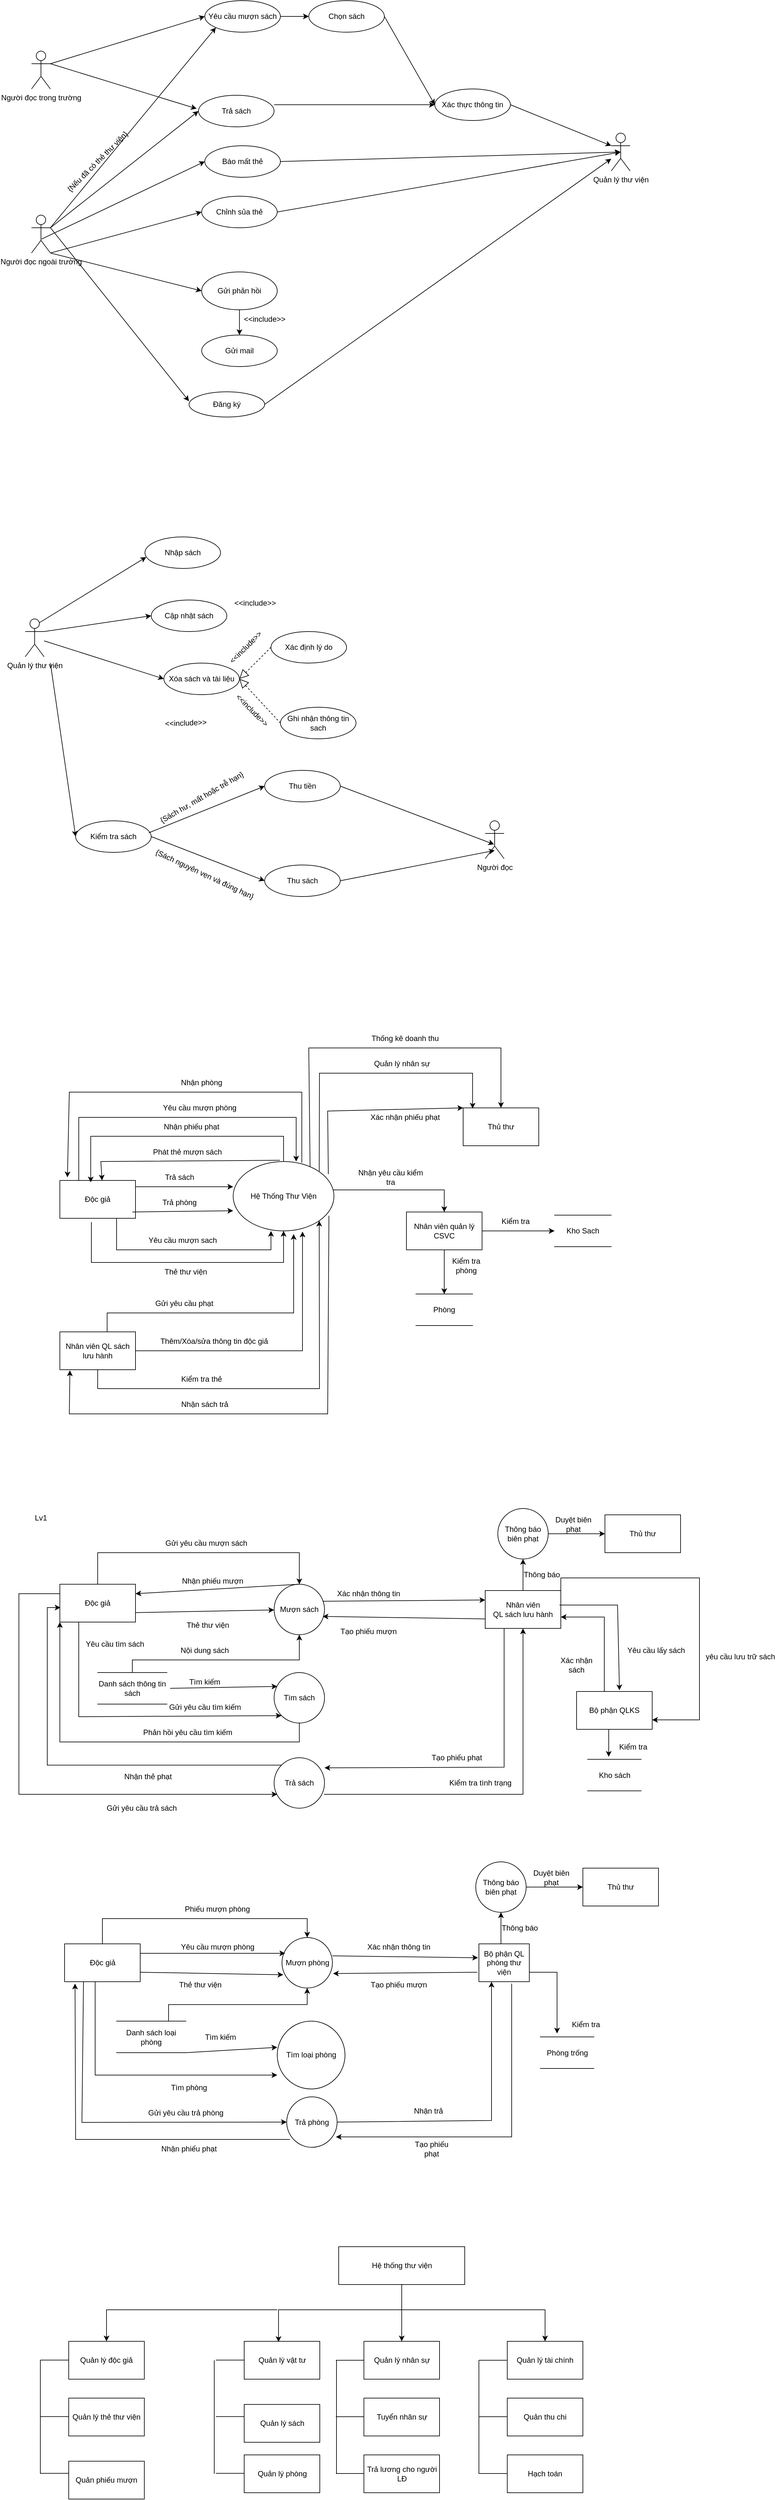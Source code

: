<mxfile version="22.1.5" type="github">
  <diagram name="Page-1" id="CThevkXcVfSVk2Hkg_zm">
    <mxGraphModel dx="1386" dy="751" grid="1" gridSize="10" guides="1" tooltips="1" connect="1" arrows="1" fold="1" page="1" pageScale="1" pageWidth="1100" pageHeight="850" math="0" shadow="0">
      <root>
        <mxCell id="0" />
        <mxCell id="1" parent="0" />
        <mxCell id="GwhHAT8vdqStquLZt4F1-1" value="Người đọc trong trường" style="shape=umlActor;verticalLabelPosition=bottom;verticalAlign=top;html=1;" parent="1" vertex="1">
          <mxGeometry x="50" y="120" width="30" height="60" as="geometry" />
        </mxCell>
        <mxCell id="GwhHAT8vdqStquLZt4F1-3" value="Người đọc ngoài trường&lt;br&gt;" style="shape=umlActor;verticalLabelPosition=bottom;verticalAlign=top;html=1;" parent="1" vertex="1">
          <mxGeometry x="50" y="380" width="30" height="60" as="geometry" />
        </mxCell>
        <mxCell id="GwhHAT8vdqStquLZt4F1-9" value="Nhập sách" style="ellipse;whiteSpace=wrap;html=1;" parent="1" vertex="1">
          <mxGeometry x="230" y="890" width="120" height="50" as="geometry" />
        </mxCell>
        <mxCell id="GwhHAT8vdqStquLZt4F1-12" value="Xác thực thông tin&lt;br&gt;" style="ellipse;whiteSpace=wrap;html=1;" parent="1" vertex="1">
          <mxGeometry x="690" y="180" width="120" height="50" as="geometry" />
        </mxCell>
        <mxCell id="GwhHAT8vdqStquLZt4F1-13" value="Yêu cầu mượn sách" style="ellipse;whiteSpace=wrap;html=1;" parent="1" vertex="1">
          <mxGeometry x="325" y="40" width="120" height="50" as="geometry" />
        </mxCell>
        <mxCell id="GwhHAT8vdqStquLZt4F1-14" value="Đăng ký&lt;br&gt;" style="ellipse;whiteSpace=wrap;html=1;" parent="1" vertex="1">
          <mxGeometry x="300" y="660" width="120" height="40" as="geometry" />
        </mxCell>
        <mxCell id="GwhHAT8vdqStquLZt4F1-15" value="Trả sách&lt;br&gt;" style="ellipse;whiteSpace=wrap;html=1;" parent="1" vertex="1">
          <mxGeometry x="315" y="190" width="120" height="50" as="geometry" />
        </mxCell>
        <mxCell id="GwhHAT8vdqStquLZt4F1-16" value="Chọn sách" style="ellipse;whiteSpace=wrap;html=1;" parent="1" vertex="1">
          <mxGeometry x="490" y="40" width="120" height="50" as="geometry" />
        </mxCell>
        <mxCell id="GwhHAT8vdqStquLZt4F1-17" value="Chỉnh sủa thẻ" style="ellipse;whiteSpace=wrap;html=1;" parent="1" vertex="1">
          <mxGeometry x="320" y="350" width="120" height="50" as="geometry" />
        </mxCell>
        <mxCell id="GwhHAT8vdqStquLZt4F1-18" value="Báo mất thẻ&lt;br&gt;" style="ellipse;whiteSpace=wrap;html=1;" parent="1" vertex="1">
          <mxGeometry x="325" y="270" width="120" height="50" as="geometry" />
        </mxCell>
        <mxCell id="GwhHAT8vdqStquLZt4F1-23" value="Quản lý thư viện&lt;br&gt;" style="shape=umlActor;verticalLabelPosition=bottom;verticalAlign=top;html=1;" parent="1" vertex="1">
          <mxGeometry x="970" y="250" width="30" height="60" as="geometry" />
        </mxCell>
        <mxCell id="GwhHAT8vdqStquLZt4F1-29" value="{Nếu đã có thẻ thư viện}" style="text;html=1;strokeColor=none;fillColor=none;align=center;verticalAlign=middle;whiteSpace=wrap;rounded=0;rotation=-45;" parent="1" vertex="1">
          <mxGeometry x="80" y="280" width="150" height="30" as="geometry" />
        </mxCell>
        <mxCell id="GwhHAT8vdqStquLZt4F1-31" value="" style="endArrow=classic;html=1;rounded=0;exitX=1;exitY=0.333;exitDx=0;exitDy=0;exitPerimeter=0;entryX=0;entryY=0.372;entryDx=0;entryDy=0;entryPerimeter=0;" parent="1" source="GwhHAT8vdqStquLZt4F1-3" target="GwhHAT8vdqStquLZt4F1-14" edge="1">
          <mxGeometry width="50" height="50" relative="1" as="geometry">
            <mxPoint x="130" y="370" as="sourcePoint" />
            <mxPoint x="180" y="320" as="targetPoint" />
          </mxGeometry>
        </mxCell>
        <mxCell id="GwhHAT8vdqStquLZt4F1-32" value="" style="endArrow=classic;html=1;rounded=0;exitX=1;exitY=0.333;exitDx=0;exitDy=0;exitPerimeter=0;entryX=0;entryY=1;entryDx=0;entryDy=0;" parent="1" source="GwhHAT8vdqStquLZt4F1-3" target="GwhHAT8vdqStquLZt4F1-13" edge="1">
          <mxGeometry width="50" height="50" relative="1" as="geometry">
            <mxPoint x="90" y="410" as="sourcePoint" />
            <mxPoint x="210" y="640" as="targetPoint" />
          </mxGeometry>
        </mxCell>
        <mxCell id="GwhHAT8vdqStquLZt4F1-33" value="" style="endArrow=classic;html=1;rounded=0;exitX=1;exitY=0.333;exitDx=0;exitDy=0;exitPerimeter=0;entryX=0;entryY=0.5;entryDx=0;entryDy=0;" parent="1" source="GwhHAT8vdqStquLZt4F1-1" target="GwhHAT8vdqStquLZt4F1-13" edge="1">
          <mxGeometry width="50" height="50" relative="1" as="geometry">
            <mxPoint x="90" y="410" as="sourcePoint" />
            <mxPoint x="238" y="178" as="targetPoint" />
          </mxGeometry>
        </mxCell>
        <mxCell id="GwhHAT8vdqStquLZt4F1-35" value="" style="endArrow=classic;html=1;rounded=0;entryX=0;entryY=0.333;entryDx=0;entryDy=0;entryPerimeter=0;exitX=1;exitY=0.5;exitDx=0;exitDy=0;" parent="1" source="GwhHAT8vdqStquLZt4F1-12" target="GwhHAT8vdqStquLZt4F1-23" edge="1">
          <mxGeometry width="50" height="50" relative="1" as="geometry">
            <mxPoint x="520" y="410" as="sourcePoint" />
            <mxPoint x="570" y="360" as="targetPoint" />
          </mxGeometry>
        </mxCell>
        <mxCell id="GwhHAT8vdqStquLZt4F1-36" value="" style="endArrow=classic;html=1;rounded=0;exitX=1;exitY=0.333;exitDx=0;exitDy=0;exitPerimeter=0;entryX=0;entryY=0.5;entryDx=0;entryDy=0;" parent="1" source="GwhHAT8vdqStquLZt4F1-3" target="GwhHAT8vdqStquLZt4F1-15" edge="1">
          <mxGeometry width="50" height="50" relative="1" as="geometry">
            <mxPoint x="520" y="410" as="sourcePoint" />
            <mxPoint x="570" y="360" as="targetPoint" />
          </mxGeometry>
        </mxCell>
        <mxCell id="GwhHAT8vdqStquLZt4F1-39" value="" style="endArrow=classic;html=1;rounded=0;exitX=1;exitY=0.3;exitDx=0;exitDy=0;exitPerimeter=0;entryX=0;entryY=0.5;entryDx=0;entryDy=0;" parent="1" source="GwhHAT8vdqStquLZt4F1-15" target="GwhHAT8vdqStquLZt4F1-12" edge="1">
          <mxGeometry width="50" height="50" relative="1" as="geometry">
            <mxPoint x="455" y="370" as="sourcePoint" />
            <mxPoint x="605" y="310" as="targetPoint" />
          </mxGeometry>
        </mxCell>
        <mxCell id="GwhHAT8vdqStquLZt4F1-40" value="" style="endArrow=classic;html=1;rounded=0;exitX=1;exitY=0.5;exitDx=0;exitDy=0;" parent="1" source="GwhHAT8vdqStquLZt4F1-14" target="GwhHAT8vdqStquLZt4F1-23" edge="1">
          <mxGeometry width="50" height="50" relative="1" as="geometry">
            <mxPoint x="520" y="410" as="sourcePoint" />
            <mxPoint x="570" y="360" as="targetPoint" />
          </mxGeometry>
        </mxCell>
        <mxCell id="GwhHAT8vdqStquLZt4F1-41" value="" style="endArrow=classic;html=1;rounded=0;exitX=1;exitY=0.333;exitDx=0;exitDy=0;exitPerimeter=0;entryX=-0.025;entryY=0.425;entryDx=0;entryDy=0;entryPerimeter=0;" parent="1" source="GwhHAT8vdqStquLZt4F1-1" target="GwhHAT8vdqStquLZt4F1-15" edge="1">
          <mxGeometry width="50" height="50" relative="1" as="geometry">
            <mxPoint x="520" y="410" as="sourcePoint" />
            <mxPoint x="570" y="360" as="targetPoint" />
          </mxGeometry>
        </mxCell>
        <mxCell id="LSdpsTNp0pVtHRdQV1VZ-1" value="" style="endArrow=classic;html=1;rounded=0;entryX=0;entryY=0.5;entryDx=0;entryDy=0;exitX=1;exitY=0.5;exitDx=0;exitDy=0;" parent="1" source="GwhHAT8vdqStquLZt4F1-16" target="GwhHAT8vdqStquLZt4F1-12" edge="1">
          <mxGeometry width="50" height="50" relative="1" as="geometry">
            <mxPoint x="595" y="500" as="sourcePoint" />
            <mxPoint x="645" y="450" as="targetPoint" />
          </mxGeometry>
        </mxCell>
        <mxCell id="LSdpsTNp0pVtHRdQV1VZ-2" value="" style="endArrow=classic;html=1;rounded=0;entryX=0;entryY=0.5;entryDx=0;entryDy=0;exitX=1;exitY=0.5;exitDx=0;exitDy=0;" parent="1" source="GwhHAT8vdqStquLZt4F1-13" target="GwhHAT8vdqStquLZt4F1-16" edge="1">
          <mxGeometry width="50" height="50" relative="1" as="geometry">
            <mxPoint x="355" y="159.5" as="sourcePoint" />
            <mxPoint x="475" y="159.5" as="targetPoint" />
          </mxGeometry>
        </mxCell>
        <mxCell id="LSdpsTNp0pVtHRdQV1VZ-3" value="Gửi phản hồi" style="ellipse;whiteSpace=wrap;html=1;" parent="1" vertex="1">
          <mxGeometry x="320" y="470" width="120" height="60" as="geometry" />
        </mxCell>
        <mxCell id="LSdpsTNp0pVtHRdQV1VZ-4" value="Gửi mail" style="ellipse;whiteSpace=wrap;html=1;" parent="1" vertex="1">
          <mxGeometry x="320" y="570" width="120" height="50" as="geometry" />
        </mxCell>
        <mxCell id="LSdpsTNp0pVtHRdQV1VZ-5" value="" style="endArrow=classic;html=1;rounded=0;entryX=0.5;entryY=0;entryDx=0;entryDy=0;exitX=0.5;exitY=1;exitDx=0;exitDy=0;" parent="1" source="LSdpsTNp0pVtHRdQV1VZ-3" target="LSdpsTNp0pVtHRdQV1VZ-4" edge="1">
          <mxGeometry width="50" height="50" relative="1" as="geometry">
            <mxPoint x="610" y="420" as="sourcePoint" />
            <mxPoint x="660" y="370" as="targetPoint" />
          </mxGeometry>
        </mxCell>
        <mxCell id="LSdpsTNp0pVtHRdQV1VZ-6" value="" style="endArrow=classic;html=1;rounded=0;exitX=0.533;exitY=0.633;exitDx=0;exitDy=0;exitPerimeter=0;entryX=0;entryY=0.5;entryDx=0;entryDy=0;" parent="1" source="GwhHAT8vdqStquLZt4F1-3" target="GwhHAT8vdqStquLZt4F1-18" edge="1">
          <mxGeometry width="50" height="50" relative="1" as="geometry">
            <mxPoint x="520" y="490" as="sourcePoint" />
            <mxPoint x="570" y="440" as="targetPoint" />
          </mxGeometry>
        </mxCell>
        <mxCell id="LSdpsTNp0pVtHRdQV1VZ-7" value="" style="endArrow=classic;html=1;rounded=0;entryX=0;entryY=0.5;entryDx=0;entryDy=0;" parent="1" target="GwhHAT8vdqStquLZt4F1-17" edge="1">
          <mxGeometry width="50" height="50" relative="1" as="geometry">
            <mxPoint x="80" y="440" as="sourcePoint" />
            <mxPoint x="260" y="305" as="targetPoint" />
          </mxGeometry>
        </mxCell>
        <mxCell id="LSdpsTNp0pVtHRdQV1VZ-8" value="&amp;lt;&amp;lt;include&amp;gt;&amp;gt;" style="text;html=1;strokeColor=none;fillColor=none;align=center;verticalAlign=middle;whiteSpace=wrap;rounded=0;" parent="1" vertex="1">
          <mxGeometry x="390" y="530" width="60" height="30" as="geometry" />
        </mxCell>
        <mxCell id="LSdpsTNp0pVtHRdQV1VZ-9" value="" style="endArrow=classic;html=1;rounded=0;entryX=0.5;entryY=0.5;entryDx=0;entryDy=0;entryPerimeter=0;exitX=1;exitY=0.5;exitDx=0;exitDy=0;" parent="1" source="GwhHAT8vdqStquLZt4F1-18" target="GwhHAT8vdqStquLZt4F1-23" edge="1">
          <mxGeometry width="50" height="50" relative="1" as="geometry">
            <mxPoint x="470" y="310" as="sourcePoint" />
            <mxPoint x="700" y="345" as="targetPoint" />
          </mxGeometry>
        </mxCell>
        <mxCell id="LSdpsTNp0pVtHRdQV1VZ-10" value="" style="endArrow=classic;html=1;rounded=0;entryX=0.5;entryY=0.5;entryDx=0;entryDy=0;entryPerimeter=0;exitX=1;exitY=0.5;exitDx=0;exitDy=0;" parent="1" source="GwhHAT8vdqStquLZt4F1-17" target="GwhHAT8vdqStquLZt4F1-23" edge="1">
          <mxGeometry width="50" height="50" relative="1" as="geometry">
            <mxPoint x="380" y="305" as="sourcePoint" />
            <mxPoint x="995" y="290" as="targetPoint" />
          </mxGeometry>
        </mxCell>
        <mxCell id="LSdpsTNp0pVtHRdQV1VZ-16" value="" style="endArrow=classic;html=1;rounded=0;exitX=1;exitY=1;exitDx=0;exitDy=0;exitPerimeter=0;entryX=0;entryY=0.5;entryDx=0;entryDy=0;" parent="1" source="GwhHAT8vdqStquLZt4F1-3" target="LSdpsTNp0pVtHRdQV1VZ-3" edge="1">
          <mxGeometry width="50" height="50" relative="1" as="geometry">
            <mxPoint x="520" y="640" as="sourcePoint" />
            <mxPoint x="570" y="590" as="targetPoint" />
          </mxGeometry>
        </mxCell>
        <mxCell id="LSdpsTNp0pVtHRdQV1VZ-18" value="Quản lý thư viện&lt;br&gt;" style="shape=umlActor;verticalLabelPosition=bottom;verticalAlign=top;html=1;" parent="1" vertex="1">
          <mxGeometry x="40" y="1020" width="30" height="60" as="geometry" />
        </mxCell>
        <mxCell id="LSdpsTNp0pVtHRdQV1VZ-19" value="Cập nhật sách" style="ellipse;whiteSpace=wrap;html=1;" parent="1" vertex="1">
          <mxGeometry x="240" y="990" width="120" height="50" as="geometry" />
        </mxCell>
        <mxCell id="LSdpsTNp0pVtHRdQV1VZ-20" value="Xóa sách và tài liệu" style="ellipse;whiteSpace=wrap;html=1;" parent="1" vertex="1">
          <mxGeometry x="260" y="1090" width="120" height="50" as="geometry" />
        </mxCell>
        <mxCell id="LSdpsTNp0pVtHRdQV1VZ-23" value="Xác định lý do" style="ellipse;whiteSpace=wrap;html=1;" parent="1" vertex="1">
          <mxGeometry x="430" y="1040" width="120" height="50" as="geometry" />
        </mxCell>
        <mxCell id="LSdpsTNp0pVtHRdQV1VZ-24" value="Ghi nhận thông tin sach" style="ellipse;whiteSpace=wrap;html=1;" parent="1" vertex="1">
          <mxGeometry x="445" y="1160" width="120" height="50" as="geometry" />
        </mxCell>
        <mxCell id="LSdpsTNp0pVtHRdQV1VZ-26" value="" style="endArrow=block;dashed=1;endFill=0;endSize=12;html=1;rounded=0;entryX=1;entryY=0.5;entryDx=0;entryDy=0;exitX=0;exitY=0.5;exitDx=0;exitDy=0;" parent="1" source="LSdpsTNp0pVtHRdQV1VZ-24" target="LSdpsTNp0pVtHRdQV1VZ-20" edge="1">
          <mxGeometry width="160" relative="1" as="geometry">
            <mxPoint x="470" y="1200" as="sourcePoint" />
            <mxPoint x="630" y="1200" as="targetPoint" />
          </mxGeometry>
        </mxCell>
        <mxCell id="LSdpsTNp0pVtHRdQV1VZ-27" value="" style="endArrow=block;dashed=1;endFill=0;endSize=12;html=1;rounded=0;entryX=1;entryY=0.5;entryDx=0;entryDy=0;exitX=0;exitY=0.5;exitDx=0;exitDy=0;" parent="1" source="LSdpsTNp0pVtHRdQV1VZ-23" target="LSdpsTNp0pVtHRdQV1VZ-20" edge="1">
          <mxGeometry width="160" relative="1" as="geometry">
            <mxPoint x="440" y="1175" as="sourcePoint" />
            <mxPoint x="390" y="1125" as="targetPoint" />
          </mxGeometry>
        </mxCell>
        <mxCell id="LSdpsTNp0pVtHRdQV1VZ-28" value="" style="endArrow=classic;html=1;rounded=0;entryX=0;entryY=0.5;entryDx=0;entryDy=0;" parent="1" source="LSdpsTNp0pVtHRdQV1VZ-18" target="LSdpsTNp0pVtHRdQV1VZ-20" edge="1">
          <mxGeometry width="50" height="50" relative="1" as="geometry">
            <mxPoint x="520" y="1220" as="sourcePoint" />
            <mxPoint x="570" y="1170" as="targetPoint" />
          </mxGeometry>
        </mxCell>
        <mxCell id="LSdpsTNp0pVtHRdQV1VZ-29" value="&amp;lt;&amp;lt;include&amp;gt;&amp;gt;" style="text;html=1;strokeColor=none;fillColor=none;align=center;verticalAlign=middle;whiteSpace=wrap;rounded=0;" parent="1" vertex="1">
          <mxGeometry x="375" y="980" width="60" height="30" as="geometry" />
        </mxCell>
        <mxCell id="LSdpsTNp0pVtHRdQV1VZ-30" value="&amp;lt;&amp;lt;include&amp;gt;&amp;gt;" style="text;html=1;strokeColor=none;fillColor=none;align=center;verticalAlign=middle;whiteSpace=wrap;rounded=0;rotation=45;" parent="1" vertex="1">
          <mxGeometry x="370" y="1150" width="60" height="30" as="geometry" />
        </mxCell>
        <mxCell id="LSdpsTNp0pVtHRdQV1VZ-31" value="&amp;lt;&amp;lt;include&amp;gt;&amp;gt;" style="text;html=1;strokeColor=none;fillColor=none;align=center;verticalAlign=middle;whiteSpace=wrap;rounded=0;rotation=-45;" parent="1" vertex="1">
          <mxGeometry x="360" y="1050" width="60" height="30" as="geometry" />
        </mxCell>
        <mxCell id="LSdpsTNp0pVtHRdQV1VZ-33" value="" style="endArrow=classic;html=1;rounded=0;exitX=1;exitY=1;exitDx=0;exitDy=0;exitPerimeter=0;entryX=0;entryY=0.5;entryDx=0;entryDy=0;" parent="1" target="LSdpsTNp0pVtHRdQV1VZ-38" edge="1">
          <mxGeometry width="50" height="50" relative="1" as="geometry">
            <mxPoint x="80" y="1090" as="sourcePoint" />
            <mxPoint x="240" y="1215" as="targetPoint" />
          </mxGeometry>
        </mxCell>
        <mxCell id="LSdpsTNp0pVtHRdQV1VZ-34" value="" style="endArrow=classic;html=1;rounded=0;entryX=0;entryY=0.5;entryDx=0;entryDy=0;exitX=1;exitY=0.333;exitDx=0;exitDy=0;exitPerimeter=0;" parent="1" source="LSdpsTNp0pVtHRdQV1VZ-18" target="LSdpsTNp0pVtHRdQV1VZ-19" edge="1">
          <mxGeometry width="50" height="50" relative="1" as="geometry">
            <mxPoint x="80" y="1065" as="sourcePoint" />
            <mxPoint x="270" y="1125" as="targetPoint" />
          </mxGeometry>
        </mxCell>
        <mxCell id="LSdpsTNp0pVtHRdQV1VZ-35" value="" style="endArrow=classic;html=1;rounded=0;entryX=0.017;entryY=0.64;entryDx=0;entryDy=0;exitX=0.75;exitY=0.1;exitDx=0;exitDy=0;exitPerimeter=0;entryPerimeter=0;" parent="1" source="LSdpsTNp0pVtHRdQV1VZ-18" target="GwhHAT8vdqStquLZt4F1-9" edge="1">
          <mxGeometry width="50" height="50" relative="1" as="geometry">
            <mxPoint x="80" y="1050" as="sourcePoint" />
            <mxPoint x="240" y="1035" as="targetPoint" />
          </mxGeometry>
        </mxCell>
        <mxCell id="LSdpsTNp0pVtHRdQV1VZ-38" value="Kiểm tra sách" style="ellipse;whiteSpace=wrap;html=1;" parent="1" vertex="1">
          <mxGeometry x="120" y="1340" width="120" height="50" as="geometry" />
        </mxCell>
        <mxCell id="9his-gwyOrUeTBy2ExzK-1" value="Người đọc&lt;br&gt;" style="shape=umlActor;verticalLabelPosition=bottom;verticalAlign=top;html=1;" parent="1" vertex="1">
          <mxGeometry x="770" y="1340" width="30" height="60" as="geometry" />
        </mxCell>
        <mxCell id="9his-gwyOrUeTBy2ExzK-3" value="&amp;lt;&amp;lt;include&amp;gt;&amp;gt;" style="text;html=1;strokeColor=none;fillColor=none;align=center;verticalAlign=middle;whiteSpace=wrap;rounded=0;rotation=-2;" parent="1" vertex="1">
          <mxGeometry x="265" y="1170" width="60" height="30" as="geometry" />
        </mxCell>
        <mxCell id="9his-gwyOrUeTBy2ExzK-4" value="" style="endArrow=classic;html=1;rounded=0;entryX=0.467;entryY=0.621;entryDx=0;entryDy=0;entryPerimeter=0;exitX=1;exitY=0.5;exitDx=0;exitDy=0;" parent="1" source="9his-gwyOrUeTBy2ExzK-8" target="9his-gwyOrUeTBy2ExzK-1" edge="1">
          <mxGeometry width="50" height="50" relative="1" as="geometry">
            <mxPoint x="550" y="1267" as="sourcePoint" />
            <mxPoint x="570" y="1140" as="targetPoint" />
          </mxGeometry>
        </mxCell>
        <mxCell id="9his-gwyOrUeTBy2ExzK-8" value="Thu tiền" style="ellipse;whiteSpace=wrap;html=1;" parent="1" vertex="1">
          <mxGeometry x="420" y="1260" width="120" height="50" as="geometry" />
        </mxCell>
        <mxCell id="9his-gwyOrUeTBy2ExzK-9" value="Thu sách" style="ellipse;whiteSpace=wrap;html=1;" parent="1" vertex="1">
          <mxGeometry x="420" y="1410" width="120" height="50" as="geometry" />
        </mxCell>
        <mxCell id="9his-gwyOrUeTBy2ExzK-10" value="" style="endArrow=classic;html=1;rounded=0;entryX=0.5;entryY=0.783;entryDx=0;entryDy=0;entryPerimeter=0;exitX=1;exitY=0.5;exitDx=0;exitDy=0;" parent="1" source="9his-gwyOrUeTBy2ExzK-9" target="9his-gwyOrUeTBy2ExzK-1" edge="1">
          <mxGeometry width="50" height="50" relative="1" as="geometry">
            <mxPoint x="550" y="1295" as="sourcePoint" />
            <mxPoint x="794" y="1387" as="targetPoint" />
          </mxGeometry>
        </mxCell>
        <mxCell id="9his-gwyOrUeTBy2ExzK-11" value="" style="endArrow=classic;html=1;rounded=0;exitX=0.967;exitY=0.38;exitDx=0;exitDy=0;exitPerimeter=0;entryX=0;entryY=0.5;entryDx=0;entryDy=0;" parent="1" source="LSdpsTNp0pVtHRdQV1VZ-38" target="9his-gwyOrUeTBy2ExzK-8" edge="1">
          <mxGeometry width="50" height="50" relative="1" as="geometry">
            <mxPoint x="520" y="1360" as="sourcePoint" />
            <mxPoint x="570" y="1310" as="targetPoint" />
          </mxGeometry>
        </mxCell>
        <mxCell id="9his-gwyOrUeTBy2ExzK-12" value="" style="endArrow=classic;html=1;rounded=0;exitX=1;exitY=0.5;exitDx=0;exitDy=0;entryX=0;entryY=0.5;entryDx=0;entryDy=0;" parent="1" source="LSdpsTNp0pVtHRdQV1VZ-38" target="9his-gwyOrUeTBy2ExzK-9" edge="1">
          <mxGeometry width="50" height="50" relative="1" as="geometry">
            <mxPoint x="246" y="1369" as="sourcePoint" />
            <mxPoint x="430" y="1295" as="targetPoint" />
          </mxGeometry>
        </mxCell>
        <mxCell id="9his-gwyOrUeTBy2ExzK-13" value="{Sách hư, mất hoặc trễ hạn}" style="text;html=1;strokeColor=none;fillColor=none;align=center;verticalAlign=middle;whiteSpace=wrap;rounded=0;rotation=-30;" parent="1" vertex="1">
          <mxGeometry x="237.55" y="1288.07" width="164.91" height="30" as="geometry" />
        </mxCell>
        <mxCell id="9his-gwyOrUeTBy2ExzK-14" value="{Sách nguyên vẹn và đúng hạn}&lt;br&gt;" style="text;html=1;strokeColor=none;fillColor=none;align=center;verticalAlign=middle;whiteSpace=wrap;rounded=0;rotation=25;" parent="1" vertex="1">
          <mxGeometry x="220" y="1410" width="210" height="30" as="geometry" />
        </mxCell>
        <mxCell id="BRE85FxFn0TpoVly3JEj-2" value="Hệ Thống Thư Viện&lt;br&gt;" style="ellipse;whiteSpace=wrap;html=1;" parent="1" vertex="1">
          <mxGeometry x="370" y="1880" width="160" height="110" as="geometry" />
        </mxCell>
        <mxCell id="BRE85FxFn0TpoVly3JEj-4" value="Kho Sach" style="shape=partialRectangle;whiteSpace=wrap;html=1;top=0;bottom=0;fillColor=none;direction=south;" parent="1" vertex="1">
          <mxGeometry x="880" y="1965" width="90" height="50" as="geometry" />
        </mxCell>
        <mxCell id="BRE85FxFn0TpoVly3JEj-5" value="Độc giả&lt;br&gt;" style="rounded=0;whiteSpace=wrap;html=1;" parent="1" vertex="1">
          <mxGeometry x="95" y="1910" width="120" height="60" as="geometry" />
        </mxCell>
        <mxCell id="BRE85FxFn0TpoVly3JEj-6" value="Nhân viên QL sách lưu hành" style="rounded=0;whiteSpace=wrap;html=1;" parent="1" vertex="1">
          <mxGeometry x="95" y="2150" width="120" height="60" as="geometry" />
        </mxCell>
        <mxCell id="BRE85FxFn0TpoVly3JEj-10" value="" style="endArrow=classic;html=1;rounded=0;exitX=0.417;exitY=1.1;exitDx=0;exitDy=0;exitPerimeter=0;entryX=0.5;entryY=1;entryDx=0;entryDy=0;" parent="1" source="BRE85FxFn0TpoVly3JEj-5" target="BRE85FxFn0TpoVly3JEj-2" edge="1">
          <mxGeometry width="50" height="50" relative="1" as="geometry">
            <mxPoint x="150" y="2020" as="sourcePoint" />
            <mxPoint x="530" y="2040" as="targetPoint" />
            <Array as="points">
              <mxPoint x="145" y="2040" />
              <mxPoint x="290" y="2040" />
              <mxPoint x="450" y="2040" />
            </Array>
          </mxGeometry>
        </mxCell>
        <mxCell id="BRE85FxFn0TpoVly3JEj-11" value="Thẻ thư viện&lt;br&gt;" style="text;html=1;strokeColor=none;fillColor=none;align=center;verticalAlign=middle;whiteSpace=wrap;rounded=0;" parent="1" vertex="1">
          <mxGeometry x="250" y="2040" width="90" height="30" as="geometry" />
        </mxCell>
        <mxCell id="BRE85FxFn0TpoVly3JEj-12" value="" style="endArrow=classic;html=1;rounded=0;exitX=0.75;exitY=1;exitDx=0;exitDy=0;entryX=0.375;entryY=1;entryDx=0;entryDy=0;entryPerimeter=0;" parent="1" source="BRE85FxFn0TpoVly3JEj-5" target="BRE85FxFn0TpoVly3JEj-2" edge="1">
          <mxGeometry width="50" height="50" relative="1" as="geometry">
            <mxPoint x="180" y="2010" as="sourcePoint" />
            <mxPoint x="420" y="2010" as="targetPoint" />
            <Array as="points">
              <mxPoint x="185" y="2020" />
              <mxPoint x="300" y="2020" />
              <mxPoint x="430" y="2020" />
            </Array>
          </mxGeometry>
        </mxCell>
        <mxCell id="BRE85FxFn0TpoVly3JEj-13" value="Yêu cầu mượn sach" style="text;html=1;strokeColor=none;fillColor=none;align=center;verticalAlign=middle;whiteSpace=wrap;rounded=0;" parent="1" vertex="1">
          <mxGeometry x="215" y="1990" width="150" height="30" as="geometry" />
        </mxCell>
        <mxCell id="BRE85FxFn0TpoVly3JEj-14" value="" style="endArrow=classic;html=1;rounded=0;exitX=0.988;exitY=0.409;exitDx=0;exitDy=0;exitPerimeter=0;entryX=0.5;entryY=0;entryDx=0;entryDy=0;" parent="1" source="BRE85FxFn0TpoVly3JEj-2" target="5RZ2RsW3I0UHarwhYdPN-3" edge="1">
          <mxGeometry width="50" height="50" relative="1" as="geometry">
            <mxPoint x="560" y="1940" as="sourcePoint" />
            <mxPoint x="710" y="1970" as="targetPoint" />
            <Array as="points">
              <mxPoint x="705" y="1925" />
            </Array>
          </mxGeometry>
        </mxCell>
        <mxCell id="BRE85FxFn0TpoVly3JEj-16" value="" style="endArrow=classic;html=1;rounded=0;exitX=0.463;exitY=-0.018;exitDx=0;exitDy=0;exitPerimeter=0;entryX=0.558;entryY=0;entryDx=0;entryDy=0;entryPerimeter=0;" parent="1" source="BRE85FxFn0TpoVly3JEj-2" target="BRE85FxFn0TpoVly3JEj-5" edge="1">
          <mxGeometry width="50" height="50" relative="1" as="geometry">
            <mxPoint x="350" y="1880" as="sourcePoint" />
            <mxPoint x="170" y="1880" as="targetPoint" />
            <Array as="points">
              <mxPoint x="160" y="1880" />
            </Array>
          </mxGeometry>
        </mxCell>
        <mxCell id="BRE85FxFn0TpoVly3JEj-17" value="Phát thẻ mượn sách" style="text;html=1;strokeColor=none;fillColor=none;align=center;verticalAlign=middle;whiteSpace=wrap;rounded=0;" parent="1" vertex="1">
          <mxGeometry x="240" y="1850" width="115" height="30" as="geometry" />
        </mxCell>
        <mxCell id="BRE85FxFn0TpoVly3JEj-18" value="" style="endArrow=classic;html=1;rounded=0;exitX=0.5;exitY=1;exitDx=0;exitDy=0;entryX=1;entryY=1;entryDx=0;entryDy=0;" parent="1" source="BRE85FxFn0TpoVly3JEj-6" target="BRE85FxFn0TpoVly3JEj-2" edge="1">
          <mxGeometry width="50" height="50" relative="1" as="geometry">
            <mxPoint x="290" y="2210" as="sourcePoint" />
            <mxPoint x="340" y="2160" as="targetPoint" />
            <Array as="points">
              <mxPoint x="155" y="2240" />
              <mxPoint x="507" y="2240" />
            </Array>
          </mxGeometry>
        </mxCell>
        <mxCell id="BRE85FxFn0TpoVly3JEj-19" value="Kiểm tra thẻ&lt;br&gt;" style="text;html=1;strokeColor=none;fillColor=none;align=center;verticalAlign=middle;whiteSpace=wrap;rounded=0;" parent="1" vertex="1">
          <mxGeometry x="275" y="2210" width="90" height="30" as="geometry" />
        </mxCell>
        <mxCell id="BRE85FxFn0TpoVly3JEj-20" value="" style="endArrow=classic;html=1;rounded=0;exitX=1;exitY=0.5;exitDx=0;exitDy=0;entryX=0.688;entryY=1.009;entryDx=0;entryDy=0;entryPerimeter=0;" parent="1" source="BRE85FxFn0TpoVly3JEj-6" target="BRE85FxFn0TpoVly3JEj-2" edge="1">
          <mxGeometry width="50" height="50" relative="1" as="geometry">
            <mxPoint x="260" y="2185" as="sourcePoint" />
            <mxPoint x="460" y="2170" as="targetPoint" />
            <Array as="points">
              <mxPoint x="480" y="2180" />
            </Array>
          </mxGeometry>
        </mxCell>
        <mxCell id="BRE85FxFn0TpoVly3JEj-21" value="Thêm/Xóa/sửa thông tin độc giả" style="text;html=1;strokeColor=none;fillColor=none;align=center;verticalAlign=middle;whiteSpace=wrap;rounded=0;" parent="1" vertex="1">
          <mxGeometry x="250" y="2150" width="180" height="30" as="geometry" />
        </mxCell>
        <mxCell id="BRE85FxFn0TpoVly3JEj-22" value="" style="endArrow=classic;html=1;rounded=0;entryX=0.6;entryY=1.045;entryDx=0;entryDy=0;entryPerimeter=0;" parent="1" target="BRE85FxFn0TpoVly3JEj-2" edge="1">
          <mxGeometry width="50" height="50" relative="1" as="geometry">
            <mxPoint x="170" y="2150" as="sourcePoint" />
            <mxPoint x="270" y="2100" as="targetPoint" />
            <Array as="points">
              <mxPoint x="170" y="2120" />
              <mxPoint x="466" y="2120" />
            </Array>
          </mxGeometry>
        </mxCell>
        <mxCell id="BRE85FxFn0TpoVly3JEj-23" value="" style="endArrow=classic;html=1;rounded=0;" parent="1" edge="1">
          <mxGeometry width="50" height="50" relative="1" as="geometry">
            <mxPoint x="215" y="1920" as="sourcePoint" />
            <mxPoint x="370" y="1920" as="targetPoint" />
          </mxGeometry>
        </mxCell>
        <mxCell id="BRE85FxFn0TpoVly3JEj-25" value="Gửi yêu cầu phạt&lt;br&gt;" style="text;html=1;strokeColor=none;fillColor=none;align=center;verticalAlign=middle;whiteSpace=wrap;rounded=0;" parent="1" vertex="1">
          <mxGeometry x="230" y="2090" width="125" height="30" as="geometry" />
        </mxCell>
        <mxCell id="BRE85FxFn0TpoVly3JEj-26" value="Trả sách" style="text;html=1;strokeColor=none;fillColor=none;align=center;verticalAlign=middle;whiteSpace=wrap;rounded=0;" parent="1" vertex="1">
          <mxGeometry x="255" y="1890" width="60" height="30" as="geometry" />
        </mxCell>
        <mxCell id="BRE85FxFn0TpoVly3JEj-27" value="" style="endArrow=classic;html=1;rounded=0;exitX=0.95;exitY=0.782;exitDx=0;exitDy=0;exitPerimeter=0;entryX=0.133;entryY=1.017;entryDx=0;entryDy=0;entryPerimeter=0;" parent="1" source="BRE85FxFn0TpoVly3JEj-2" target="BRE85FxFn0TpoVly3JEj-6" edge="1">
          <mxGeometry width="50" height="50" relative="1" as="geometry">
            <mxPoint x="520" y="1990" as="sourcePoint" />
            <mxPoint x="110" y="2280" as="targetPoint" />
            <Array as="points">
              <mxPoint x="520" y="2280" />
              <mxPoint x="110" y="2280" />
            </Array>
          </mxGeometry>
        </mxCell>
        <mxCell id="BRE85FxFn0TpoVly3JEj-28" value="Nhận sách trả" style="text;html=1;strokeColor=none;fillColor=none;align=center;verticalAlign=middle;whiteSpace=wrap;rounded=0;" parent="1" vertex="1">
          <mxGeometry x="280" y="2250" width="90" height="30" as="geometry" />
        </mxCell>
        <mxCell id="BRE85FxFn0TpoVly3JEj-29" value="" style="endArrow=classic;html=1;rounded=0;entryX=0.408;entryY=0.05;entryDx=0;entryDy=0;entryPerimeter=0;exitX=0.5;exitY=0;exitDx=0;exitDy=0;" parent="1" source="BRE85FxFn0TpoVly3JEj-2" target="BRE85FxFn0TpoVly3JEj-5" edge="1">
          <mxGeometry width="50" height="50" relative="1" as="geometry">
            <mxPoint x="460" y="1840" as="sourcePoint" />
            <mxPoint x="132" y="1872" as="targetPoint" />
            <Array as="points">
              <mxPoint x="450" y="1840" />
              <mxPoint x="144" y="1840" />
            </Array>
          </mxGeometry>
        </mxCell>
        <mxCell id="BRE85FxFn0TpoVly3JEj-30" value="Nhận phiếu phạt&lt;br&gt;" style="text;html=1;strokeColor=none;fillColor=none;align=center;verticalAlign=middle;whiteSpace=wrap;rounded=0;" parent="1" vertex="1">
          <mxGeometry x="237.55" y="1810" width="132.45" height="30" as="geometry" />
        </mxCell>
        <mxCell id="BRE85FxFn0TpoVly3JEj-32" value="Phòng&lt;br&gt;" style="shape=partialRectangle;whiteSpace=wrap;html=1;top=0;bottom=0;fillColor=none;direction=south;" parent="1" vertex="1">
          <mxGeometry x="660" y="2090" width="90" height="50" as="geometry" />
        </mxCell>
        <mxCell id="BRE85FxFn0TpoVly3JEj-35" value="" style="endArrow=classic;html=1;rounded=0;exitX=0.763;exitY=0.075;exitDx=0;exitDy=0;exitPerimeter=0;entryX=0.5;entryY=0;entryDx=0;entryDy=0;" parent="1" source="BRE85FxFn0TpoVly3JEj-2" target="2CD9qDKyiNLVLSLAkxu0-25" edge="1">
          <mxGeometry width="50" height="50" relative="1" as="geometry">
            <mxPoint x="520" y="2100" as="sourcePoint" />
            <mxPoint x="710" y="1795" as="targetPoint" />
            <Array as="points">
              <mxPoint x="490" y="1700" />
              <mxPoint x="795" y="1700" />
            </Array>
          </mxGeometry>
        </mxCell>
        <mxCell id="BRE85FxFn0TpoVly3JEj-36" value="Thống kê doanh thu&lt;br&gt;" style="text;html=1;strokeColor=none;fillColor=none;align=center;verticalAlign=middle;whiteSpace=wrap;rounded=0;" parent="1" vertex="1">
          <mxGeometry x="582.5" y="1670" width="120" height="30" as="geometry" />
        </mxCell>
        <mxCell id="5RZ2RsW3I0UHarwhYdPN-3" value="Nhân viên quản lý CSVC" style="rounded=0;whiteSpace=wrap;html=1;" parent="1" vertex="1">
          <mxGeometry x="645" y="1960" width="120" height="60" as="geometry" />
        </mxCell>
        <mxCell id="5RZ2RsW3I0UHarwhYdPN-4" value="Kiểm tra&amp;nbsp;" style="text;html=1;strokeColor=none;fillColor=none;align=center;verticalAlign=middle;whiteSpace=wrap;rounded=0;" parent="1" vertex="1">
          <mxGeometry x="790" y="1960" width="60" height="30" as="geometry" />
        </mxCell>
        <mxCell id="5RZ2RsW3I0UHarwhYdPN-5" value="" style="endArrow=classic;html=1;rounded=0;entryX=0.5;entryY=1;entryDx=0;entryDy=0;exitX=1;exitY=0.5;exitDx=0;exitDy=0;" parent="1" source="5RZ2RsW3I0UHarwhYdPN-3" target="BRE85FxFn0TpoVly3JEj-4" edge="1">
          <mxGeometry width="50" height="50" relative="1" as="geometry">
            <mxPoint x="520" y="2160" as="sourcePoint" />
            <mxPoint x="570" y="2110" as="targetPoint" />
          </mxGeometry>
        </mxCell>
        <mxCell id="5RZ2RsW3I0UHarwhYdPN-6" value="Nhận yêu cầu kiểm tra" style="text;html=1;strokeColor=none;fillColor=none;align=center;verticalAlign=middle;whiteSpace=wrap;rounded=0;" parent="1" vertex="1">
          <mxGeometry x="565" y="1890" width="110" height="30" as="geometry" />
        </mxCell>
        <mxCell id="5RZ2RsW3I0UHarwhYdPN-8" value="Kiểm tra phòng" style="text;html=1;strokeColor=none;fillColor=none;align=center;verticalAlign=middle;whiteSpace=wrap;rounded=0;" parent="1" vertex="1">
          <mxGeometry x="710" y="2030" width="60" height="30" as="geometry" />
        </mxCell>
        <mxCell id="5RZ2RsW3I0UHarwhYdPN-9" value="" style="endArrow=classic;html=1;rounded=0;entryX=0;entryY=0.5;entryDx=0;entryDy=0;exitX=0.5;exitY=1;exitDx=0;exitDy=0;" parent="1" source="5RZ2RsW3I0UHarwhYdPN-3" target="BRE85FxFn0TpoVly3JEj-32" edge="1">
          <mxGeometry width="50" height="50" relative="1" as="geometry">
            <mxPoint x="680" y="2060" as="sourcePoint" />
            <mxPoint x="800" y="2060" as="targetPoint" />
          </mxGeometry>
        </mxCell>
        <mxCell id="5RZ2RsW3I0UHarwhYdPN-24" value="Độc giả&lt;br&gt;" style="rounded=0;whiteSpace=wrap;html=1;" parent="1" vertex="1">
          <mxGeometry x="95" y="2550" width="120" height="60" as="geometry" />
        </mxCell>
        <mxCell id="5RZ2RsW3I0UHarwhYdPN-26" value="Mượn sách" style="ellipse;whiteSpace=wrap;html=1;aspect=fixed;" parent="1" vertex="1">
          <mxGeometry x="435" y="2550" width="80" height="80" as="geometry" />
        </mxCell>
        <mxCell id="5RZ2RsW3I0UHarwhYdPN-27" value="" style="endArrow=classic;html=1;rounded=0;exitX=1;exitY=0.75;exitDx=0;exitDy=0;" parent="1" source="5RZ2RsW3I0UHarwhYdPN-24" target="5RZ2RsW3I0UHarwhYdPN-26" edge="1">
          <mxGeometry width="50" height="50" relative="1" as="geometry">
            <mxPoint x="255" y="2660" as="sourcePoint" />
            <mxPoint x="305" y="2610" as="targetPoint" />
          </mxGeometry>
        </mxCell>
        <mxCell id="5RZ2RsW3I0UHarwhYdPN-28" value="Thẻ thư viện" style="text;html=1;strokeColor=none;fillColor=none;align=center;verticalAlign=middle;whiteSpace=wrap;rounded=0;" parent="1" vertex="1">
          <mxGeometry x="290" y="2600" width="80" height="30" as="geometry" />
        </mxCell>
        <mxCell id="5RZ2RsW3I0UHarwhYdPN-29" value="" style="endArrow=classic;html=1;rounded=0;exitX=0.5;exitY=0;exitDx=0;exitDy=0;entryX=1;entryY=0.25;entryDx=0;entryDy=0;" parent="1" source="5RZ2RsW3I0UHarwhYdPN-26" target="5RZ2RsW3I0UHarwhYdPN-24" edge="1">
          <mxGeometry width="50" height="50" relative="1" as="geometry">
            <mxPoint x="520" y="2330" as="sourcePoint" />
            <mxPoint x="570" y="2280" as="targetPoint" />
          </mxGeometry>
        </mxCell>
        <mxCell id="5RZ2RsW3I0UHarwhYdPN-30" value="Nhận phiếu mượn" style="text;html=1;strokeColor=none;fillColor=none;align=center;verticalAlign=middle;whiteSpace=wrap;rounded=0;" parent="1" vertex="1">
          <mxGeometry x="285" y="2530" width="105" height="30" as="geometry" />
        </mxCell>
        <mxCell id="2CD9qDKyiNLVLSLAkxu0-5" style="edgeStyle=orthogonalEdgeStyle;rounded=0;orthogonalLoop=1;jettySize=auto;html=1;exitX=1;exitY=0;exitDx=0;exitDy=0;entryX=1;entryY=0.75;entryDx=0;entryDy=0;" parent="1" source="5RZ2RsW3I0UHarwhYdPN-31" target="5RZ2RsW3I0UHarwhYdPN-57" edge="1">
          <mxGeometry relative="1" as="geometry">
            <Array as="points">
              <mxPoint x="890" y="2540" />
              <mxPoint x="1110" y="2540" />
              <mxPoint x="1110" y="2765" />
            </Array>
          </mxGeometry>
        </mxCell>
        <mxCell id="5RZ2RsW3I0UHarwhYdPN-31" value="Nhân viên &lt;br&gt;QL sách lưu hành" style="rounded=0;whiteSpace=wrap;html=1;" parent="1" vertex="1">
          <mxGeometry x="770" y="2560" width="120" height="60" as="geometry" />
        </mxCell>
        <mxCell id="5RZ2RsW3I0UHarwhYdPN-33" value="Tìm sách" style="ellipse;whiteSpace=wrap;html=1;aspect=fixed;" parent="1" vertex="1">
          <mxGeometry x="435" y="2690" width="80" height="80" as="geometry" />
        </mxCell>
        <mxCell id="5RZ2RsW3I0UHarwhYdPN-34" value="Trả sách" style="ellipse;whiteSpace=wrap;html=1;aspect=fixed;" parent="1" vertex="1">
          <mxGeometry x="435" y="2825" width="80" height="80" as="geometry" />
        </mxCell>
        <mxCell id="5RZ2RsW3I0UHarwhYdPN-36" value="" style="endArrow=classic;html=1;rounded=0;entryX=0.063;entryY=0.275;entryDx=0;entryDy=0;entryPerimeter=0;" parent="1" target="5RZ2RsW3I0UHarwhYdPN-33" edge="1">
          <mxGeometry width="50" height="50" relative="1" as="geometry">
            <mxPoint x="270" y="2715" as="sourcePoint" />
            <mxPoint x="305" y="2690" as="targetPoint" />
          </mxGeometry>
        </mxCell>
        <mxCell id="5RZ2RsW3I0UHarwhYdPN-37" value="Tìm kiếm" style="text;html=1;strokeColor=none;fillColor=none;align=center;verticalAlign=middle;whiteSpace=wrap;rounded=0;" parent="1" vertex="1">
          <mxGeometry x="295" y="2690" width="60" height="30" as="geometry" />
        </mxCell>
        <mxCell id="5RZ2RsW3I0UHarwhYdPN-38" value="Danh sách thông tin sách" style="shape=partialRectangle;whiteSpace=wrap;html=1;top=0;bottom=0;fillColor=none;direction=south;" parent="1" vertex="1">
          <mxGeometry x="155" y="2690" width="110" height="50" as="geometry" />
        </mxCell>
        <mxCell id="5RZ2RsW3I0UHarwhYdPN-39" value="" style="endArrow=classic;html=1;rounded=0;exitX=0.5;exitY=0;exitDx=0;exitDy=0;entryX=0.5;entryY=0;entryDx=0;entryDy=0;" parent="1" source="5RZ2RsW3I0UHarwhYdPN-24" target="5RZ2RsW3I0UHarwhYdPN-26" edge="1">
          <mxGeometry width="50" height="50" relative="1" as="geometry">
            <mxPoint x="265" y="2490" as="sourcePoint" />
            <mxPoint x="315" y="2440" as="targetPoint" />
            <Array as="points">
              <mxPoint x="155" y="2500" />
              <mxPoint x="475" y="2500" />
            </Array>
          </mxGeometry>
        </mxCell>
        <mxCell id="5RZ2RsW3I0UHarwhYdPN-40" value="Gửi yêu cầu mượn sách" style="text;html=1;strokeColor=none;fillColor=none;align=center;verticalAlign=middle;whiteSpace=wrap;rounded=0;" parent="1" vertex="1">
          <mxGeometry x="255" y="2470" width="145" height="30" as="geometry" />
        </mxCell>
        <mxCell id="5RZ2RsW3I0UHarwhYdPN-41" value="" style="endArrow=classic;html=1;rounded=0;exitX=0.25;exitY=1;exitDx=0;exitDy=0;entryX=0;entryY=1;entryDx=0;entryDy=0;" parent="1" source="5RZ2RsW3I0UHarwhYdPN-24" target="5RZ2RsW3I0UHarwhYdPN-33" edge="1">
          <mxGeometry width="50" height="50" relative="1" as="geometry">
            <mxPoint x="60.0" y="2800" as="sourcePoint" />
            <mxPoint x="110.0" y="2750" as="targetPoint" />
            <Array as="points">
              <mxPoint x="125" y="2760" />
            </Array>
          </mxGeometry>
        </mxCell>
        <mxCell id="5RZ2RsW3I0UHarwhYdPN-43" value="Yêu cầu tìm sách" style="text;html=1;strokeColor=none;fillColor=none;align=center;verticalAlign=middle;whiteSpace=wrap;rounded=0;" parent="1" vertex="1">
          <mxGeometry x="125" y="2630" width="115" height="30" as="geometry" />
        </mxCell>
        <mxCell id="5RZ2RsW3I0UHarwhYdPN-44" value="" style="endArrow=classic;html=1;rounded=0;exitX=0.5;exitY=1;exitDx=0;exitDy=0;entryX=0;entryY=1;entryDx=0;entryDy=0;" parent="1" source="5RZ2RsW3I0UHarwhYdPN-33" target="5RZ2RsW3I0UHarwhYdPN-24" edge="1">
          <mxGeometry width="50" height="50" relative="1" as="geometry">
            <mxPoint x="520" y="2800" as="sourcePoint" />
            <mxPoint x="70" y="2800" as="targetPoint" />
            <Array as="points">
              <mxPoint x="475" y="2800" />
              <mxPoint x="95" y="2800" />
            </Array>
          </mxGeometry>
        </mxCell>
        <mxCell id="5RZ2RsW3I0UHarwhYdPN-45" value="Phản hồi yêu cầu tìm kiếm" style="text;html=1;strokeColor=none;fillColor=none;align=center;verticalAlign=middle;whiteSpace=wrap;rounded=0;" parent="1" vertex="1">
          <mxGeometry x="222.5" y="2770" width="150" height="30" as="geometry" />
        </mxCell>
        <mxCell id="5RZ2RsW3I0UHarwhYdPN-46" value="" style="endArrow=classic;html=1;rounded=0;entryX=0.5;entryY=1;entryDx=0;entryDy=0;exitX=0;exitY=0.5;exitDx=0;exitDy=0;" parent="1" source="5RZ2RsW3I0UHarwhYdPN-38" target="5RZ2RsW3I0UHarwhYdPN-26" edge="1">
          <mxGeometry width="50" height="50" relative="1" as="geometry">
            <mxPoint x="420" y="2700" as="sourcePoint" />
            <mxPoint x="470" y="2650" as="targetPoint" />
            <Array as="points">
              <mxPoint x="210" y="2670" />
              <mxPoint x="475" y="2670" />
            </Array>
          </mxGeometry>
        </mxCell>
        <mxCell id="5RZ2RsW3I0UHarwhYdPN-47" value="Nội dung sách" style="text;html=1;strokeColor=none;fillColor=none;align=center;verticalAlign=middle;whiteSpace=wrap;rounded=0;" parent="1" vertex="1">
          <mxGeometry x="280" y="2640" width="90" height="30" as="geometry" />
        </mxCell>
        <mxCell id="5RZ2RsW3I0UHarwhYdPN-48" value="" style="endArrow=classic;html=1;rounded=0;exitX=0.963;exitY=0.338;exitDx=0;exitDy=0;exitPerimeter=0;entryX=0;entryY=0.25;entryDx=0;entryDy=0;" parent="1" source="5RZ2RsW3I0UHarwhYdPN-26" target="5RZ2RsW3I0UHarwhYdPN-31" edge="1">
          <mxGeometry width="50" height="50" relative="1" as="geometry">
            <mxPoint x="570" y="2620" as="sourcePoint" />
            <mxPoint x="620" y="2570" as="targetPoint" />
          </mxGeometry>
        </mxCell>
        <mxCell id="5RZ2RsW3I0UHarwhYdPN-49" value="Xác nhận thông tin" style="text;html=1;strokeColor=none;fillColor=none;align=center;verticalAlign=middle;whiteSpace=wrap;rounded=0;" parent="1" vertex="1">
          <mxGeometry x="530" y="2550" width="110" height="30" as="geometry" />
        </mxCell>
        <mxCell id="5RZ2RsW3I0UHarwhYdPN-50" value="" style="endArrow=classic;html=1;rounded=0;entryX=0.963;entryY=0.638;entryDx=0;entryDy=0;entryPerimeter=0;exitX=0;exitY=0.75;exitDx=0;exitDy=0;" parent="1" source="5RZ2RsW3I0UHarwhYdPN-31" target="5RZ2RsW3I0UHarwhYdPN-26" edge="1">
          <mxGeometry width="50" height="50" relative="1" as="geometry">
            <mxPoint x="520" y="2800" as="sourcePoint" />
            <mxPoint x="570" y="2750" as="targetPoint" />
          </mxGeometry>
        </mxCell>
        <mxCell id="5RZ2RsW3I0UHarwhYdPN-51" value="Tạo phiếu mượn" style="text;html=1;strokeColor=none;fillColor=none;align=center;verticalAlign=middle;whiteSpace=wrap;rounded=0;" parent="1" vertex="1">
          <mxGeometry x="535" y="2610" width="100" height="30" as="geometry" />
        </mxCell>
        <mxCell id="5RZ2RsW3I0UHarwhYdPN-53" value="Kho sách" style="shape=partialRectangle;whiteSpace=wrap;html=1;top=0;bottom=0;fillColor=none;direction=south;" parent="1" vertex="1">
          <mxGeometry x="932.5" y="2827.5" width="85" height="50" as="geometry" />
        </mxCell>
        <mxCell id="5RZ2RsW3I0UHarwhYdPN-54" value="Yêu cầu lấy sách&amp;nbsp;&lt;br&gt;" style="text;html=1;strokeColor=none;fillColor=none;align=center;verticalAlign=middle;whiteSpace=wrap;rounded=0;" parent="1" vertex="1">
          <mxGeometry x="987.5" y="2640" width="110" height="30" as="geometry" />
        </mxCell>
        <mxCell id="5RZ2RsW3I0UHarwhYdPN-56" value="Xác nhận sách" style="text;html=1;strokeColor=none;fillColor=none;align=center;verticalAlign=middle;whiteSpace=wrap;rounded=0;" parent="1" vertex="1">
          <mxGeometry x="885" y="2662.5" width="60" height="30" as="geometry" />
        </mxCell>
        <mxCell id="5RZ2RsW3I0UHarwhYdPN-57" value="Bộ phận QLKS" style="rounded=0;whiteSpace=wrap;html=1;" parent="1" vertex="1">
          <mxGeometry x="915" y="2720" width="120" height="60" as="geometry" />
        </mxCell>
        <mxCell id="5RZ2RsW3I0UHarwhYdPN-58" value="" style="endArrow=classic;html=1;rounded=0;exitX=0.425;exitY=1;exitDx=0;exitDy=0;exitPerimeter=0;entryX=-0.08;entryY=0.606;entryDx=0;entryDy=0;entryPerimeter=0;" parent="1" source="5RZ2RsW3I0UHarwhYdPN-57" target="5RZ2RsW3I0UHarwhYdPN-53" edge="1">
          <mxGeometry width="50" height="50" relative="1" as="geometry">
            <mxPoint x="830" y="2922.5" as="sourcePoint" />
            <mxPoint x="880" y="2872.5" as="targetPoint" />
          </mxGeometry>
        </mxCell>
        <mxCell id="5RZ2RsW3I0UHarwhYdPN-59" value="Kiểm tra" style="text;html=1;strokeColor=none;fillColor=none;align=center;verticalAlign=middle;whiteSpace=wrap;rounded=0;" parent="1" vertex="1">
          <mxGeometry x="975" y="2792.5" width="60" height="30" as="geometry" />
        </mxCell>
        <mxCell id="5RZ2RsW3I0UHarwhYdPN-62" value="Gửi yêu cầu trả sách" style="text;html=1;strokeColor=none;fillColor=none;align=center;verticalAlign=middle;whiteSpace=wrap;rounded=0;" parent="1" vertex="1">
          <mxGeometry x="165" y="2890" width="120" height="30" as="geometry" />
        </mxCell>
        <mxCell id="5RZ2RsW3I0UHarwhYdPN-63" value="" style="endArrow=classic;html=1;rounded=0;exitX=0.988;exitY=0.725;exitDx=0;exitDy=0;exitPerimeter=0;entryX=0.5;entryY=1;entryDx=0;entryDy=0;" parent="1" source="5RZ2RsW3I0UHarwhYdPN-34" target="5RZ2RsW3I0UHarwhYdPN-31" edge="1">
          <mxGeometry width="50" height="50" relative="1" as="geometry">
            <mxPoint x="520" y="2800" as="sourcePoint" />
            <mxPoint x="682.5" y="2790" as="targetPoint" />
            <Array as="points">
              <mxPoint x="830" y="2883" />
            </Array>
          </mxGeometry>
        </mxCell>
        <mxCell id="5RZ2RsW3I0UHarwhYdPN-64" value="Kiểm tra tình trạng" style="text;html=1;strokeColor=none;fillColor=none;align=center;verticalAlign=middle;whiteSpace=wrap;rounded=0;" parent="1" vertex="1">
          <mxGeometry x="710" y="2850" width="105" height="30" as="geometry" />
        </mxCell>
        <mxCell id="5RZ2RsW3I0UHarwhYdPN-67" value="" style="endArrow=classic;html=1;rounded=0;exitX=0.983;exitY=0.383;exitDx=0;exitDy=0;exitPerimeter=0;entryX=0.567;entryY=-0.033;entryDx=0;entryDy=0;entryPerimeter=0;" parent="1" source="5RZ2RsW3I0UHarwhYdPN-31" target="5RZ2RsW3I0UHarwhYdPN-57" edge="1">
          <mxGeometry width="50" height="50" relative="1" as="geometry">
            <mxPoint x="720" y="2712.5" as="sourcePoint" />
            <mxPoint x="770" y="2662.5" as="targetPoint" />
            <Array as="points">
              <mxPoint x="980" y="2583" />
            </Array>
          </mxGeometry>
        </mxCell>
        <mxCell id="5RZ2RsW3I0UHarwhYdPN-68" value="" style="endArrow=classic;html=1;rounded=0;entryX=1;entryY=0.2;entryDx=0;entryDy=0;exitX=0.25;exitY=1;exitDx=0;exitDy=0;entryPerimeter=0;" parent="1" source="5RZ2RsW3I0UHarwhYdPN-31" target="5RZ2RsW3I0UHarwhYdPN-34" edge="1">
          <mxGeometry width="50" height="50" relative="1" as="geometry">
            <mxPoint x="520" y="2680" as="sourcePoint" />
            <mxPoint x="570" y="2630" as="targetPoint" />
            <Array as="points">
              <mxPoint x="800" y="2840" />
            </Array>
          </mxGeometry>
        </mxCell>
        <mxCell id="5RZ2RsW3I0UHarwhYdPN-69" value="Tạo phiếu phạt" style="text;html=1;strokeColor=none;fillColor=none;align=center;verticalAlign=middle;whiteSpace=wrap;rounded=0;" parent="1" vertex="1">
          <mxGeometry x="680" y="2810" width="90" height="30" as="geometry" />
        </mxCell>
        <mxCell id="5RZ2RsW3I0UHarwhYdPN-71" value="Nhận thẻ phạt" style="text;html=1;strokeColor=none;fillColor=none;align=center;verticalAlign=middle;whiteSpace=wrap;rounded=0;" parent="1" vertex="1">
          <mxGeometry x="175" y="2840" width="120" height="30" as="geometry" />
        </mxCell>
        <mxCell id="5RZ2RsW3I0UHarwhYdPN-72" value="Lv1&lt;br&gt;" style="text;html=1;strokeColor=none;fillColor=none;align=center;verticalAlign=middle;whiteSpace=wrap;rounded=0;" parent="1" vertex="1">
          <mxGeometry x="35" y="2430" width="60" height="30" as="geometry" />
        </mxCell>
        <mxCell id="5RZ2RsW3I0UHarwhYdPN-73" value="Độc giả&lt;br&gt;" style="rounded=0;whiteSpace=wrap;html=1;" parent="1" vertex="1">
          <mxGeometry x="102.5" y="3120" width="120" height="60" as="geometry" />
        </mxCell>
        <mxCell id="5RZ2RsW3I0UHarwhYdPN-74" value="Mượn phòng" style="ellipse;whiteSpace=wrap;html=1;aspect=fixed;" parent="1" vertex="1">
          <mxGeometry x="447.5" y="3110" width="80" height="80" as="geometry" />
        </mxCell>
        <mxCell id="5RZ2RsW3I0UHarwhYdPN-75" value="" style="endArrow=classic;html=1;rounded=0;entryX=0.025;entryY=0.738;entryDx=0;entryDy=0;entryPerimeter=0;exitX=1;exitY=0.75;exitDx=0;exitDy=0;" parent="1" source="5RZ2RsW3I0UHarwhYdPN-73" target="5RZ2RsW3I0UHarwhYdPN-74" edge="1">
          <mxGeometry width="50" height="50" relative="1" as="geometry">
            <mxPoint x="307.5" y="3220" as="sourcePoint" />
            <mxPoint x="357.5" y="3170" as="targetPoint" />
          </mxGeometry>
        </mxCell>
        <mxCell id="5RZ2RsW3I0UHarwhYdPN-76" value="Thẻ thư viện" style="text;html=1;strokeColor=none;fillColor=none;align=center;verticalAlign=middle;whiteSpace=wrap;rounded=0;" parent="1" vertex="1">
          <mxGeometry x="277.5" y="3170" width="80" height="30" as="geometry" />
        </mxCell>
        <mxCell id="5RZ2RsW3I0UHarwhYdPN-77" value="" style="endArrow=classic;html=1;rounded=0;exitX=1;exitY=0.25;exitDx=0;exitDy=0;entryX=0.063;entryY=0.313;entryDx=0;entryDy=0;entryPerimeter=0;" parent="1" source="5RZ2RsW3I0UHarwhYdPN-73" target="5RZ2RsW3I0UHarwhYdPN-74" edge="1">
          <mxGeometry width="50" height="50" relative="1" as="geometry">
            <mxPoint x="417.5" y="3110" as="sourcePoint" />
            <mxPoint x="467.5" y="3060" as="targetPoint" />
          </mxGeometry>
        </mxCell>
        <mxCell id="5RZ2RsW3I0UHarwhYdPN-78" value="Yêu cầu mượn phòng" style="text;html=1;strokeColor=none;fillColor=none;align=center;verticalAlign=middle;whiteSpace=wrap;rounded=0;" parent="1" vertex="1">
          <mxGeometry x="277.5" y="3110" width="135" height="30" as="geometry" />
        </mxCell>
        <mxCell id="5RZ2RsW3I0UHarwhYdPN-79" value="" style="endArrow=classic;html=1;rounded=0;exitX=0.5;exitY=0;exitDx=0;exitDy=0;entryX=0.5;entryY=0;entryDx=0;entryDy=0;" parent="1" source="5RZ2RsW3I0UHarwhYdPN-73" target="5RZ2RsW3I0UHarwhYdPN-74" edge="1">
          <mxGeometry width="50" height="50" relative="1" as="geometry">
            <mxPoint x="537.5" y="3110" as="sourcePoint" />
            <mxPoint x="587.5" y="3060" as="targetPoint" />
            <Array as="points">
              <mxPoint x="162.5" y="3080" />
              <mxPoint x="487.5" y="3080" />
            </Array>
          </mxGeometry>
        </mxCell>
        <mxCell id="5RZ2RsW3I0UHarwhYdPN-80" value="Phiếu mượn phòng" style="text;html=1;strokeColor=none;fillColor=none;align=center;verticalAlign=middle;whiteSpace=wrap;rounded=0;" parent="1" vertex="1">
          <mxGeometry x="285" y="3050" width="120" height="30" as="geometry" />
        </mxCell>
        <mxCell id="5RZ2RsW3I0UHarwhYdPN-82" value="" style="endArrow=classic;html=1;rounded=0;exitX=1;exitY=0.363;exitDx=0;exitDy=0;exitPerimeter=0;entryX=0.01;entryY=0.367;entryDx=0;entryDy=0;entryPerimeter=0;" parent="1" source="5RZ2RsW3I0UHarwhYdPN-74" edge="1">
          <mxGeometry width="50" height="50" relative="1" as="geometry">
            <mxPoint x="612.5" y="3190" as="sourcePoint" />
            <mxPoint x="758.5" y="3142.02" as="targetPoint" />
          </mxGeometry>
        </mxCell>
        <mxCell id="5RZ2RsW3I0UHarwhYdPN-83" value="Xác nhận thông tin" style="text;html=1;strokeColor=none;fillColor=none;align=center;verticalAlign=middle;whiteSpace=wrap;rounded=0;" parent="1" vertex="1">
          <mxGeometry x="577.5" y="3110" width="110" height="30" as="geometry" />
        </mxCell>
        <mxCell id="5RZ2RsW3I0UHarwhYdPN-84" value="Tạo phiếu mượn" style="text;html=1;strokeColor=none;fillColor=none;align=center;verticalAlign=middle;whiteSpace=wrap;rounded=0;" parent="1" vertex="1">
          <mxGeometry x="582.5" y="3170" width="100" height="30" as="geometry" />
        </mxCell>
        <mxCell id="5RZ2RsW3I0UHarwhYdPN-85" value="" style="endArrow=classic;html=1;rounded=0;entryX=1.013;entryY=0.713;entryDx=0;entryDy=0;entryPerimeter=0;exitX=0;exitY=0.75;exitDx=0;exitDy=0;" parent="1" target="5RZ2RsW3I0UHarwhYdPN-74" edge="1">
          <mxGeometry width="50" height="50" relative="1" as="geometry">
            <mxPoint x="757.5" y="3165" as="sourcePoint" />
            <mxPoint x="647.5" y="3040" as="targetPoint" />
          </mxGeometry>
        </mxCell>
        <mxCell id="2CD9qDKyiNLVLSLAkxu0-2" style="edgeStyle=orthogonalEdgeStyle;rounded=0;orthogonalLoop=1;jettySize=auto;html=1;exitX=1;exitY=0.5;exitDx=0;exitDy=0;entryX=0;entryY=0.5;entryDx=0;entryDy=0;" parent="1" source="5RZ2RsW3I0UHarwhYdPN-88" target="2CD9qDKyiNLVLSLAkxu0-1" edge="1">
          <mxGeometry relative="1" as="geometry" />
        </mxCell>
        <mxCell id="5RZ2RsW3I0UHarwhYdPN-88" value="Thông báo biên phạt" style="ellipse;whiteSpace=wrap;html=1;aspect=fixed;" parent="1" vertex="1">
          <mxGeometry x="790" y="2430" width="80" height="80" as="geometry" />
        </mxCell>
        <mxCell id="5RZ2RsW3I0UHarwhYdPN-89" value="" style="endArrow=classic;html=1;rounded=0;entryX=0.5;entryY=1;entryDx=0;entryDy=0;exitX=0.5;exitY=0;exitDx=0;exitDy=0;" parent="1" source="5RZ2RsW3I0UHarwhYdPN-31" target="5RZ2RsW3I0UHarwhYdPN-88" edge="1">
          <mxGeometry width="50" height="50" relative="1" as="geometry">
            <mxPoint x="520" y="2740" as="sourcePoint" />
            <mxPoint x="570" y="2690" as="targetPoint" />
          </mxGeometry>
        </mxCell>
        <mxCell id="5RZ2RsW3I0UHarwhYdPN-90" value="Thông báo" style="text;html=1;strokeColor=none;fillColor=none;align=center;verticalAlign=middle;whiteSpace=wrap;rounded=0;" parent="1" vertex="1">
          <mxGeometry x="800" y="2520" width="120" height="30" as="geometry" />
        </mxCell>
        <mxCell id="5RZ2RsW3I0UHarwhYdPN-91" value="Phòng trống" style="shape=partialRectangle;whiteSpace=wrap;html=1;top=0;bottom=0;fillColor=none;direction=south;" parent="1" vertex="1">
          <mxGeometry x="857.5" y="3267.5" width="85" height="50" as="geometry" />
        </mxCell>
        <mxCell id="5RZ2RsW3I0UHarwhYdPN-94" value="Bộ phận QL phòng thư viện" style="rounded=0;whiteSpace=wrap;html=1;" parent="1" vertex="1">
          <mxGeometry x="760" y="3120" width="80" height="60" as="geometry" />
        </mxCell>
        <mxCell id="5RZ2RsW3I0UHarwhYdPN-96" value="Kiểm tra" style="text;html=1;strokeColor=none;fillColor=none;align=center;verticalAlign=middle;whiteSpace=wrap;rounded=0;" parent="1" vertex="1">
          <mxGeometry x="900" y="3232.5" width="60" height="30" as="geometry" />
        </mxCell>
        <mxCell id="5RZ2RsW3I0UHarwhYdPN-101" value="" style="endArrow=classic;html=1;rounded=0;exitX=0.35;exitY=-0.033;exitDx=0;exitDy=0;exitPerimeter=0;entryX=1;entryY=0.5;entryDx=0;entryDy=0;" parent="1" edge="1">
          <mxGeometry width="50" height="50" relative="1" as="geometry">
            <mxPoint x="959" y="2720" as="sourcePoint" />
            <mxPoint x="890" y="2602" as="targetPoint" />
            <Array as="points">
              <mxPoint x="959" y="2602" />
            </Array>
          </mxGeometry>
        </mxCell>
        <mxCell id="5RZ2RsW3I0UHarwhYdPN-102" value="Trả phòng&lt;br&gt;" style="ellipse;whiteSpace=wrap;html=1;aspect=fixed;" parent="1" vertex="1">
          <mxGeometry x="455" y="3362.5" width="80" height="80" as="geometry" />
        </mxCell>
        <mxCell id="5RZ2RsW3I0UHarwhYdPN-103" value="Tìm loại phòng" style="ellipse;whiteSpace=wrap;html=1;aspect=fixed;" parent="1" vertex="1">
          <mxGeometry x="440" y="3242.5" width="107.5" height="107.5" as="geometry" />
        </mxCell>
        <mxCell id="5RZ2RsW3I0UHarwhYdPN-112" style="edgeStyle=orthogonalEdgeStyle;rounded=0;orthogonalLoop=1;jettySize=auto;html=1;exitX=0;exitY=0.25;exitDx=0;exitDy=0;entryX=0.5;entryY=1;entryDx=0;entryDy=0;" parent="1" source="5RZ2RsW3I0UHarwhYdPN-104" target="5RZ2RsW3I0UHarwhYdPN-74" edge="1">
          <mxGeometry relative="1" as="geometry" />
        </mxCell>
        <mxCell id="5RZ2RsW3I0UHarwhYdPN-104" value="Danh sách loại phòng" style="shape=partialRectangle;whiteSpace=wrap;html=1;top=0;bottom=0;fillColor=none;direction=south;" parent="1" vertex="1">
          <mxGeometry x="185" y="3242.5" width="110" height="50" as="geometry" />
        </mxCell>
        <mxCell id="5RZ2RsW3I0UHarwhYdPN-105" value="Tìm kiếm" style="text;html=1;strokeColor=none;fillColor=none;align=center;verticalAlign=middle;whiteSpace=wrap;rounded=0;" parent="1" vertex="1">
          <mxGeometry x="320" y="3252.5" width="60" height="30" as="geometry" />
        </mxCell>
        <mxCell id="5RZ2RsW3I0UHarwhYdPN-109" value="Gửi yêu cầu trả phòng" style="text;html=1;strokeColor=none;fillColor=none;align=center;verticalAlign=middle;whiteSpace=wrap;rounded=0;" parent="1" vertex="1">
          <mxGeometry x="215" y="3372.5" width="160" height="30" as="geometry" />
        </mxCell>
        <mxCell id="5RZ2RsW3I0UHarwhYdPN-113" value="Gửi yêu cầu tìm kiếm" style="text;html=1;strokeColor=none;fillColor=none;align=center;verticalAlign=middle;whiteSpace=wrap;rounded=0;" parent="1" vertex="1">
          <mxGeometry x="262.5" y="2730" width="125" height="30" as="geometry" />
        </mxCell>
        <mxCell id="5RZ2RsW3I0UHarwhYdPN-114" value="" style="endArrow=classic;html=1;rounded=0;exitX=1;exitY=0.5;exitDx=0;exitDy=0;entryX=0.25;entryY=1;entryDx=0;entryDy=0;" parent="1" source="5RZ2RsW3I0UHarwhYdPN-102" target="5RZ2RsW3I0UHarwhYdPN-94" edge="1">
          <mxGeometry width="50" height="50" relative="1" as="geometry">
            <mxPoint x="520" y="3230" as="sourcePoint" />
            <mxPoint x="801" y="3179.76" as="targetPoint" />
            <Array as="points">
              <mxPoint x="780" y="3400" />
            </Array>
          </mxGeometry>
        </mxCell>
        <mxCell id="5RZ2RsW3I0UHarwhYdPN-115" value="Nhận trả" style="text;html=1;strokeColor=none;fillColor=none;align=center;verticalAlign=middle;whiteSpace=wrap;rounded=0;" parent="1" vertex="1">
          <mxGeometry x="650" y="3370" width="60" height="30" as="geometry" />
        </mxCell>
        <mxCell id="5RZ2RsW3I0UHarwhYdPN-116" value="Tìm phòng" style="text;html=1;strokeColor=none;fillColor=none;align=center;verticalAlign=middle;whiteSpace=wrap;rounded=0;" parent="1" vertex="1">
          <mxGeometry x="270" y="3332.5" width="60" height="30" as="geometry" />
        </mxCell>
        <mxCell id="2CD9qDKyiNLVLSLAkxu0-1" value="Thủ thư" style="rounded=0;whiteSpace=wrap;html=1;" parent="1" vertex="1">
          <mxGeometry x="960" y="2440" width="120" height="60" as="geometry" />
        </mxCell>
        <mxCell id="2CD9qDKyiNLVLSLAkxu0-3" value="Duyệt biên phạt&lt;br&gt;" style="text;html=1;strokeColor=none;fillColor=none;align=center;verticalAlign=middle;whiteSpace=wrap;rounded=0;" parent="1" vertex="1">
          <mxGeometry x="880" y="2440" width="60" height="30" as="geometry" />
        </mxCell>
        <mxCell id="2CD9qDKyiNLVLSLAkxu0-6" value="yêu cầu lưu trữ sách" style="text;html=1;strokeColor=none;fillColor=none;align=center;verticalAlign=middle;whiteSpace=wrap;rounded=0;" parent="1" vertex="1">
          <mxGeometry x="1110" y="2650" width="130" height="30" as="geometry" />
        </mxCell>
        <mxCell id="2CD9qDKyiNLVLSLAkxu0-7" style="edgeStyle=orthogonalEdgeStyle;rounded=0;orthogonalLoop=1;jettySize=auto;html=1;exitX=0;exitY=0;exitDx=0;exitDy=0;entryX=0.008;entryY=0.617;entryDx=0;entryDy=0;entryPerimeter=0;" parent="1" source="5RZ2RsW3I0UHarwhYdPN-34" target="5RZ2RsW3I0UHarwhYdPN-24" edge="1">
          <mxGeometry relative="1" as="geometry" />
        </mxCell>
        <mxCell id="2CD9qDKyiNLVLSLAkxu0-9" value="" style="endArrow=classic;html=1;rounded=0;exitX=0;exitY=0.25;exitDx=0;exitDy=0;entryX=0.063;entryY=0.725;entryDx=0;entryDy=0;entryPerimeter=0;" parent="1" source="5RZ2RsW3I0UHarwhYdPN-24" target="5RZ2RsW3I0UHarwhYdPN-34" edge="1">
          <mxGeometry width="50" height="50" relative="1" as="geometry">
            <mxPoint x="550" y="2790" as="sourcePoint" />
            <mxPoint x="600" y="2740" as="targetPoint" />
            <Array as="points">
              <mxPoint x="30" y="2565" />
              <mxPoint x="30" y="2883" />
            </Array>
          </mxGeometry>
        </mxCell>
        <mxCell id="2CD9qDKyiNLVLSLAkxu0-11" style="edgeStyle=orthogonalEdgeStyle;rounded=0;orthogonalLoop=1;jettySize=auto;html=1;exitX=1;exitY=0.75;exitDx=0;exitDy=0;entryX=-0.11;entryY=0.688;entryDx=0;entryDy=0;entryPerimeter=0;" parent="1" source="5RZ2RsW3I0UHarwhYdPN-94" target="5RZ2RsW3I0UHarwhYdPN-91" edge="1">
          <mxGeometry relative="1" as="geometry" />
        </mxCell>
        <mxCell id="2CD9qDKyiNLVLSLAkxu0-12" value="" style="endArrow=classic;html=1;rounded=0;exitX=0.404;exitY=1;exitDx=0;exitDy=0;exitPerimeter=0;" parent="1" source="5RZ2RsW3I0UHarwhYdPN-73" edge="1">
          <mxGeometry width="50" height="50" relative="1" as="geometry">
            <mxPoint x="550" y="3090" as="sourcePoint" />
            <mxPoint x="440" y="3328" as="targetPoint" />
            <Array as="points">
              <mxPoint x="151" y="3328" />
            </Array>
          </mxGeometry>
        </mxCell>
        <mxCell id="2CD9qDKyiNLVLSLAkxu0-13" value="" style="endArrow=classic;html=1;rounded=0;entryX=0;entryY=0.386;entryDx=0;entryDy=0;entryPerimeter=0;exitX=1;exitY=0;exitDx=0;exitDy=0;" parent="1" source="5RZ2RsW3I0UHarwhYdPN-104" target="5RZ2RsW3I0UHarwhYdPN-103" edge="1">
          <mxGeometry width="50" height="50" relative="1" as="geometry">
            <mxPoint x="340" y="3332.5" as="sourcePoint" />
            <mxPoint x="390" y="3282.5" as="targetPoint" />
          </mxGeometry>
        </mxCell>
        <mxCell id="2CD9qDKyiNLVLSLAkxu0-14" value="" style="endArrow=classic;html=1;rounded=0;exitX=0.25;exitY=1;exitDx=0;exitDy=0;entryX=0;entryY=0.5;entryDx=0;entryDy=0;" parent="1" source="5RZ2RsW3I0UHarwhYdPN-73" target="5RZ2RsW3I0UHarwhYdPN-102" edge="1">
          <mxGeometry width="50" height="50" relative="1" as="geometry">
            <mxPoint x="550" y="3090" as="sourcePoint" />
            <mxPoint x="600" y="3040" as="targetPoint" />
            <Array as="points">
              <mxPoint x="130" y="3403" />
            </Array>
          </mxGeometry>
        </mxCell>
        <mxCell id="2CD9qDKyiNLVLSLAkxu0-15" value="" style="endArrow=classic;html=1;rounded=0;entryX=0.138;entryY=1.05;entryDx=0;entryDy=0;entryPerimeter=0;exitX=0.063;exitY=0.844;exitDx=0;exitDy=0;exitPerimeter=0;" parent="1" source="5RZ2RsW3I0UHarwhYdPN-102" target="5RZ2RsW3I0UHarwhYdPN-73" edge="1">
          <mxGeometry width="50" height="50" relative="1" as="geometry">
            <mxPoint x="360" y="3490" as="sourcePoint" />
            <mxPoint x="410" y="3440" as="targetPoint" />
            <Array as="points">
              <mxPoint x="120" y="3430" />
            </Array>
          </mxGeometry>
        </mxCell>
        <mxCell id="2CD9qDKyiNLVLSLAkxu0-16" value="Nhận phiếu phạt&lt;br&gt;" style="text;html=1;strokeColor=none;fillColor=none;align=center;verticalAlign=middle;whiteSpace=wrap;rounded=0;" parent="1" vertex="1">
          <mxGeometry x="250" y="3430" width="100" height="30" as="geometry" />
        </mxCell>
        <mxCell id="2CD9qDKyiNLVLSLAkxu0-17" value="" style="endArrow=classic;html=1;rounded=0;entryX=0.975;entryY=0.794;entryDx=0;entryDy=0;entryPerimeter=0;exitX=0.65;exitY=1.05;exitDx=0;exitDy=0;exitPerimeter=0;" parent="1" source="5RZ2RsW3I0UHarwhYdPN-94" target="5RZ2RsW3I0UHarwhYdPN-102" edge="1">
          <mxGeometry width="50" height="50" relative="1" as="geometry">
            <mxPoint x="550" y="3210" as="sourcePoint" />
            <mxPoint x="600" y="3160" as="targetPoint" />
            <Array as="points">
              <mxPoint x="812" y="3426" />
            </Array>
          </mxGeometry>
        </mxCell>
        <mxCell id="2CD9qDKyiNLVLSLAkxu0-18" value="Tạo phiếu phạt" style="text;html=1;strokeColor=none;fillColor=none;align=center;verticalAlign=middle;whiteSpace=wrap;rounded=0;" parent="1" vertex="1">
          <mxGeometry x="655" y="3430" width="60" height="30" as="geometry" />
        </mxCell>
        <mxCell id="2CD9qDKyiNLVLSLAkxu0-19" style="edgeStyle=orthogonalEdgeStyle;rounded=0;orthogonalLoop=1;jettySize=auto;html=1;exitX=1;exitY=0.5;exitDx=0;exitDy=0;entryX=0;entryY=0.5;entryDx=0;entryDy=0;" parent="1" source="2CD9qDKyiNLVLSLAkxu0-20" target="2CD9qDKyiNLVLSLAkxu0-23" edge="1">
          <mxGeometry relative="1" as="geometry" />
        </mxCell>
        <mxCell id="2CD9qDKyiNLVLSLAkxu0-20" value="Thông báo biên phạt" style="ellipse;whiteSpace=wrap;html=1;aspect=fixed;" parent="1" vertex="1">
          <mxGeometry x="755" y="2990" width="80" height="80" as="geometry" />
        </mxCell>
        <mxCell id="2CD9qDKyiNLVLSLAkxu0-21" value="" style="endArrow=classic;html=1;rounded=0;entryX=0.5;entryY=1;entryDx=0;entryDy=0;exitX=0.5;exitY=0;exitDx=0;exitDy=0;" parent="1" target="2CD9qDKyiNLVLSLAkxu0-20" edge="1">
          <mxGeometry width="50" height="50" relative="1" as="geometry">
            <mxPoint x="795" y="3120" as="sourcePoint" />
            <mxPoint x="535" y="3250" as="targetPoint" />
          </mxGeometry>
        </mxCell>
        <mxCell id="2CD9qDKyiNLVLSLAkxu0-22" value="Thông báo" style="text;html=1;strokeColor=none;fillColor=none;align=center;verticalAlign=middle;whiteSpace=wrap;rounded=0;" parent="1" vertex="1">
          <mxGeometry x="765" y="3080" width="120" height="30" as="geometry" />
        </mxCell>
        <mxCell id="2CD9qDKyiNLVLSLAkxu0-23" value="Thủ thư" style="rounded=0;whiteSpace=wrap;html=1;" parent="1" vertex="1">
          <mxGeometry x="925" y="3000" width="120" height="60" as="geometry" />
        </mxCell>
        <mxCell id="2CD9qDKyiNLVLSLAkxu0-24" value="Duyệt biên phạt&lt;br&gt;" style="text;html=1;strokeColor=none;fillColor=none;align=center;verticalAlign=middle;whiteSpace=wrap;rounded=0;" parent="1" vertex="1">
          <mxGeometry x="845" y="3000" width="60" height="30" as="geometry" />
        </mxCell>
        <mxCell id="2CD9qDKyiNLVLSLAkxu0-25" value="Thủ thư" style="rounded=0;whiteSpace=wrap;html=1;" parent="1" vertex="1">
          <mxGeometry x="735" y="1795" width="120" height="60" as="geometry" />
        </mxCell>
        <mxCell id="2CD9qDKyiNLVLSLAkxu0-26" value="" style="endArrow=classic;html=1;rounded=0;exitX=1;exitY=0;exitDx=0;exitDy=0;entryX=0.125;entryY=0.017;entryDx=0;entryDy=0;entryPerimeter=0;" parent="1" source="BRE85FxFn0TpoVly3JEj-2" target="2CD9qDKyiNLVLSLAkxu0-25" edge="1">
          <mxGeometry width="50" height="50" relative="1" as="geometry">
            <mxPoint x="530" y="2150" as="sourcePoint" />
            <mxPoint x="580" y="2100" as="targetPoint" />
            <Array as="points">
              <mxPoint x="507" y="1740" />
              <mxPoint x="750" y="1740" />
            </Array>
          </mxGeometry>
        </mxCell>
        <mxCell id="2CD9qDKyiNLVLSLAkxu0-27" value="Quản lý nhân sự" style="text;html=1;strokeColor=none;fillColor=none;align=center;verticalAlign=middle;whiteSpace=wrap;rounded=0;" parent="1" vertex="1">
          <mxGeometry x="582.5" y="1710" width="110" height="30" as="geometry" />
        </mxCell>
        <mxCell id="2CD9qDKyiNLVLSLAkxu0-29" value="Xác nhận phiếu phạt" style="text;html=1;strokeColor=none;fillColor=none;align=center;verticalAlign=middle;whiteSpace=wrap;rounded=0;" parent="1" vertex="1">
          <mxGeometry x="582.5" y="1795" width="120" height="30" as="geometry" />
        </mxCell>
        <mxCell id="2CD9qDKyiNLVLSLAkxu0-30" value="" style="endArrow=classic;html=1;rounded=0;exitX=0.944;exitY=0.182;exitDx=0;exitDy=0;exitPerimeter=0;entryX=0;entryY=0;entryDx=0;entryDy=0;" parent="1" source="BRE85FxFn0TpoVly3JEj-2" target="2CD9qDKyiNLVLSLAkxu0-25" edge="1">
          <mxGeometry width="50" height="50" relative="1" as="geometry">
            <mxPoint x="530" y="2150" as="sourcePoint" />
            <mxPoint x="580" y="2100" as="targetPoint" />
            <Array as="points">
              <mxPoint x="520" y="1800" />
            </Array>
          </mxGeometry>
        </mxCell>
        <mxCell id="2CD9qDKyiNLVLSLAkxu0-32" value="" style="endArrow=classic;html=1;rounded=0;entryX=0.625;entryY=0;entryDx=0;entryDy=0;entryPerimeter=0;exitX=0.25;exitY=0;exitDx=0;exitDy=0;" parent="1" source="BRE85FxFn0TpoVly3JEj-5" target="BRE85FxFn0TpoVly3JEj-2" edge="1">
          <mxGeometry width="50" height="50" relative="1" as="geometry">
            <mxPoint x="120" y="1790" as="sourcePoint" />
            <mxPoint x="490" y="1830" as="targetPoint" />
            <Array as="points">
              <mxPoint x="125" y="1810" />
              <mxPoint x="470" y="1810" />
            </Array>
          </mxGeometry>
        </mxCell>
        <mxCell id="2CD9qDKyiNLVLSLAkxu0-33" value="Yêu cầu mượn phòng" style="text;html=1;strokeColor=none;fillColor=none;align=center;verticalAlign=middle;whiteSpace=wrap;rounded=0;" parent="1" vertex="1">
          <mxGeometry x="244.39" y="1780" width="146.23" height="30" as="geometry" />
        </mxCell>
        <mxCell id="2CD9qDKyiNLVLSLAkxu0-34" value="" style="endArrow=classic;html=1;rounded=0;entryX=0.1;entryY=-0.083;entryDx=0;entryDy=0;entryPerimeter=0;exitX=0.681;exitY=0.018;exitDx=0;exitDy=0;exitPerimeter=0;" parent="1" source="BRE85FxFn0TpoVly3JEj-2" target="BRE85FxFn0TpoVly3JEj-5" edge="1">
          <mxGeometry width="50" height="50" relative="1" as="geometry">
            <mxPoint x="310" y="1760" as="sourcePoint" />
            <mxPoint x="360" y="1710" as="targetPoint" />
            <Array as="points">
              <mxPoint x="479" y="1770" />
              <mxPoint x="110" y="1770" />
            </Array>
          </mxGeometry>
        </mxCell>
        <mxCell id="2CD9qDKyiNLVLSLAkxu0-35" value="Nhận phòng" style="text;html=1;strokeColor=none;fillColor=none;align=center;verticalAlign=middle;whiteSpace=wrap;rounded=0;" parent="1" vertex="1">
          <mxGeometry x="280" y="1740" width="80" height="30" as="geometry" />
        </mxCell>
        <mxCell id="2CD9qDKyiNLVLSLAkxu0-36" value="" style="endArrow=classic;html=1;rounded=0;exitX=0.958;exitY=0.833;exitDx=0;exitDy=0;entryX=0;entryY=0.709;entryDx=0;entryDy=0;entryPerimeter=0;exitPerimeter=0;" parent="1" source="BRE85FxFn0TpoVly3JEj-5" target="BRE85FxFn0TpoVly3JEj-2" edge="1">
          <mxGeometry width="50" height="50" relative="1" as="geometry">
            <mxPoint x="255" y="1990" as="sourcePoint" />
            <mxPoint x="305" y="1940" as="targetPoint" />
          </mxGeometry>
        </mxCell>
        <mxCell id="2CD9qDKyiNLVLSLAkxu0-37" value="Trả phòng" style="text;html=1;strokeColor=none;fillColor=none;align=center;verticalAlign=middle;whiteSpace=wrap;rounded=0;" parent="1" vertex="1">
          <mxGeometry x="255" y="1930" width="60" height="30" as="geometry" />
        </mxCell>
        <mxCell id="x21cmJ515smjqvMYn-mX-1" value="Hệ thống thư viện" style="rounded=0;whiteSpace=wrap;html=1;" vertex="1" parent="1">
          <mxGeometry x="537.5" y="3600" width="200" height="60" as="geometry" />
        </mxCell>
        <mxCell id="x21cmJ515smjqvMYn-mX-2" value="" style="endArrow=classic;html=1;rounded=0;exitX=0.5;exitY=1;exitDx=0;exitDy=0;" edge="1" parent="1" source="x21cmJ515smjqvMYn-mX-1" target="x21cmJ515smjqvMYn-mX-3">
          <mxGeometry width="50" height="50" relative="1" as="geometry">
            <mxPoint x="670" y="3820" as="sourcePoint" />
            <mxPoint x="638" y="3720" as="targetPoint" />
          </mxGeometry>
        </mxCell>
        <mxCell id="x21cmJ515smjqvMYn-mX-3" value="Quản lý nhân sự" style="rounded=0;whiteSpace=wrap;html=1;" vertex="1" parent="1">
          <mxGeometry x="577.5" y="3750" width="120" height="60" as="geometry" />
        </mxCell>
        <mxCell id="x21cmJ515smjqvMYn-mX-4" value="Quản lý độc giả" style="rounded=0;whiteSpace=wrap;html=1;" vertex="1" parent="1">
          <mxGeometry x="109.05" y="3750" width="120" height="60" as="geometry" />
        </mxCell>
        <mxCell id="x21cmJ515smjqvMYn-mX-5" value="Quản lý vật tư" style="rounded=0;whiteSpace=wrap;html=1;" vertex="1" parent="1">
          <mxGeometry x="387.5" y="3750" width="120" height="60" as="geometry" />
        </mxCell>
        <mxCell id="x21cmJ515smjqvMYn-mX-7" value="Quản lý thẻ thư viện" style="rounded=0;whiteSpace=wrap;html=1;" vertex="1" parent="1">
          <mxGeometry x="109.05" y="3840" width="120" height="60" as="geometry" />
        </mxCell>
        <mxCell id="x21cmJ515smjqvMYn-mX-8" value="Quản phiếu mượn" style="rounded=0;whiteSpace=wrap;html=1;" vertex="1" parent="1">
          <mxGeometry x="109.05" y="3940" width="120" height="60" as="geometry" />
        </mxCell>
        <mxCell id="x21cmJ515smjqvMYn-mX-9" value="Quản lý tài chính" style="rounded=0;whiteSpace=wrap;html=1;" vertex="1" parent="1">
          <mxGeometry x="805" y="3750" width="120" height="60" as="geometry" />
        </mxCell>
        <mxCell id="x21cmJ515smjqvMYn-mX-11" value="Tuyển nhân sự" style="rounded=0;whiteSpace=wrap;html=1;" vertex="1" parent="1">
          <mxGeometry x="577.5" y="3840" width="120" height="60" as="geometry" />
        </mxCell>
        <mxCell id="x21cmJ515smjqvMYn-mX-12" value="Trả lương cho người LĐ" style="rounded=0;whiteSpace=wrap;html=1;" vertex="1" parent="1">
          <mxGeometry x="577.5" y="3930" width="120" height="60" as="geometry" />
        </mxCell>
        <mxCell id="x21cmJ515smjqvMYn-mX-13" value="Quản lý sách" style="rounded=0;whiteSpace=wrap;html=1;" vertex="1" parent="1">
          <mxGeometry x="387.5" y="3850" width="120" height="60" as="geometry" />
        </mxCell>
        <mxCell id="x21cmJ515smjqvMYn-mX-14" value="Quản lý phòng" style="rounded=0;whiteSpace=wrap;html=1;" vertex="1" parent="1">
          <mxGeometry x="387.5" y="3930" width="120" height="60" as="geometry" />
        </mxCell>
        <mxCell id="x21cmJ515smjqvMYn-mX-15" value="Quản thu chi" style="rounded=0;whiteSpace=wrap;html=1;" vertex="1" parent="1">
          <mxGeometry x="805" y="3840" width="120" height="60" as="geometry" />
        </mxCell>
        <mxCell id="x21cmJ515smjqvMYn-mX-16" value="Hạch toán" style="rounded=0;whiteSpace=wrap;html=1;" vertex="1" parent="1">
          <mxGeometry x="805" y="3930" width="120" height="60" as="geometry" />
        </mxCell>
        <mxCell id="x21cmJ515smjqvMYn-mX-17" value="" style="endArrow=classic;html=1;rounded=0;entryX=0.5;entryY=0;entryDx=0;entryDy=0;" edge="1" parent="1" target="x21cmJ515smjqvMYn-mX-9">
          <mxGeometry width="50" height="50" relative="1" as="geometry">
            <mxPoint x="640" y="3700" as="sourcePoint" />
            <mxPoint x="720" y="3770" as="targetPoint" />
            <Array as="points">
              <mxPoint x="865" y="3700" />
            </Array>
          </mxGeometry>
        </mxCell>
        <mxCell id="x21cmJ515smjqvMYn-mX-18" value="" style="endArrow=classic;html=1;rounded=0;entryX=0.454;entryY=0.017;entryDx=0;entryDy=0;entryPerimeter=0;" edge="1" parent="1" target="x21cmJ515smjqvMYn-mX-5">
          <mxGeometry width="50" height="50" relative="1" as="geometry">
            <mxPoint x="640" y="3700" as="sourcePoint" />
            <mxPoint x="720" y="3770" as="targetPoint" />
            <Array as="points">
              <mxPoint x="442" y="3700" />
            </Array>
          </mxGeometry>
        </mxCell>
        <mxCell id="x21cmJ515smjqvMYn-mX-19" value="" style="endArrow=classic;html=1;rounded=0;entryX=0.5;entryY=0;entryDx=0;entryDy=0;" edge="1" parent="1" target="x21cmJ515smjqvMYn-mX-4">
          <mxGeometry width="50" height="50" relative="1" as="geometry">
            <mxPoint x="440" y="3700" as="sourcePoint" />
            <mxPoint x="720" y="3770" as="targetPoint" />
            <Array as="points">
              <mxPoint x="169" y="3700" />
            </Array>
          </mxGeometry>
        </mxCell>
        <mxCell id="x21cmJ515smjqvMYn-mX-20" value="" style="endArrow=none;html=1;rounded=0;" edge="1" parent="1">
          <mxGeometry width="50" height="50" relative="1" as="geometry">
            <mxPoint x="760" y="3960" as="sourcePoint" />
            <mxPoint x="760" y="3780" as="targetPoint" />
          </mxGeometry>
        </mxCell>
        <mxCell id="x21cmJ515smjqvMYn-mX-21" value="" style="endArrow=none;html=1;rounded=0;entryX=0;entryY=0.5;entryDx=0;entryDy=0;" edge="1" parent="1" target="x21cmJ515smjqvMYn-mX-9">
          <mxGeometry width="50" height="50" relative="1" as="geometry">
            <mxPoint x="760" y="3780" as="sourcePoint" />
            <mxPoint x="720" y="3770" as="targetPoint" />
          </mxGeometry>
        </mxCell>
        <mxCell id="x21cmJ515smjqvMYn-mX-23" value="" style="endArrow=none;html=1;rounded=0;entryX=0;entryY=0.5;entryDx=0;entryDy=0;" edge="1" parent="1">
          <mxGeometry width="50" height="50" relative="1" as="geometry">
            <mxPoint x="760" y="3869.5" as="sourcePoint" />
            <mxPoint x="805" y="3869.5" as="targetPoint" />
          </mxGeometry>
        </mxCell>
        <mxCell id="x21cmJ515smjqvMYn-mX-24" value="" style="endArrow=none;html=1;rounded=0;entryX=0;entryY=0.5;entryDx=0;entryDy=0;" edge="1" parent="1">
          <mxGeometry width="50" height="50" relative="1" as="geometry">
            <mxPoint x="760" y="3959.5" as="sourcePoint" />
            <mxPoint x="805" y="3959.5" as="targetPoint" />
          </mxGeometry>
        </mxCell>
        <mxCell id="x21cmJ515smjqvMYn-mX-25" value="" style="endArrow=none;html=1;rounded=0;" edge="1" parent="1">
          <mxGeometry width="50" height="50" relative="1" as="geometry">
            <mxPoint x="534" y="3960" as="sourcePoint" />
            <mxPoint x="534" y="3780" as="targetPoint" />
          </mxGeometry>
        </mxCell>
        <mxCell id="x21cmJ515smjqvMYn-mX-26" value="" style="endArrow=none;html=1;rounded=0;entryX=0;entryY=0.5;entryDx=0;entryDy=0;" edge="1" parent="1">
          <mxGeometry width="50" height="50" relative="1" as="geometry">
            <mxPoint x="533" y="3780" as="sourcePoint" />
            <mxPoint x="578" y="3780" as="targetPoint" />
          </mxGeometry>
        </mxCell>
        <mxCell id="x21cmJ515smjqvMYn-mX-27" value="" style="endArrow=none;html=1;rounded=0;entryX=0;entryY=0.5;entryDx=0;entryDy=0;" edge="1" parent="1">
          <mxGeometry width="50" height="50" relative="1" as="geometry">
            <mxPoint x="533" y="3869.5" as="sourcePoint" />
            <mxPoint x="578" y="3869.5" as="targetPoint" />
          </mxGeometry>
        </mxCell>
        <mxCell id="x21cmJ515smjqvMYn-mX-28" value="" style="endArrow=none;html=1;rounded=0;entryX=0;entryY=0.5;entryDx=0;entryDy=0;" edge="1" parent="1">
          <mxGeometry width="50" height="50" relative="1" as="geometry">
            <mxPoint x="533" y="3959.5" as="sourcePoint" />
            <mxPoint x="578" y="3959.5" as="targetPoint" />
          </mxGeometry>
        </mxCell>
        <mxCell id="x21cmJ515smjqvMYn-mX-29" value="" style="endArrow=none;html=1;rounded=0;" edge="1" parent="1">
          <mxGeometry width="50" height="50" relative="1" as="geometry">
            <mxPoint x="340" y="3960" as="sourcePoint" />
            <mxPoint x="340" y="3780" as="targetPoint" />
          </mxGeometry>
        </mxCell>
        <mxCell id="x21cmJ515smjqvMYn-mX-30" value="" style="endArrow=none;html=1;rounded=0;entryX=0;entryY=0.5;entryDx=0;entryDy=0;" edge="1" parent="1">
          <mxGeometry width="50" height="50" relative="1" as="geometry">
            <mxPoint x="342.5" y="3779.75" as="sourcePoint" />
            <mxPoint x="387.5" y="3779.75" as="targetPoint" />
          </mxGeometry>
        </mxCell>
        <mxCell id="x21cmJ515smjqvMYn-mX-31" value="" style="endArrow=none;html=1;rounded=0;entryX=0;entryY=0.5;entryDx=0;entryDy=0;" edge="1" parent="1">
          <mxGeometry width="50" height="50" relative="1" as="geometry">
            <mxPoint x="342.5" y="3869.25" as="sourcePoint" />
            <mxPoint x="387.5" y="3869.25" as="targetPoint" />
          </mxGeometry>
        </mxCell>
        <mxCell id="x21cmJ515smjqvMYn-mX-32" value="" style="endArrow=none;html=1;rounded=0;entryX=0;entryY=0.5;entryDx=0;entryDy=0;" edge="1" parent="1">
          <mxGeometry width="50" height="50" relative="1" as="geometry">
            <mxPoint x="342.5" y="3959.25" as="sourcePoint" />
            <mxPoint x="387.5" y="3959.25" as="targetPoint" />
          </mxGeometry>
        </mxCell>
        <mxCell id="x21cmJ515smjqvMYn-mX-33" value="" style="endArrow=none;html=1;rounded=0;" edge="1" parent="1">
          <mxGeometry width="50" height="50" relative="1" as="geometry">
            <mxPoint x="64.05" y="3959.75" as="sourcePoint" />
            <mxPoint x="64.05" y="3779.75" as="targetPoint" />
          </mxGeometry>
        </mxCell>
        <mxCell id="x21cmJ515smjqvMYn-mX-34" value="" style="endArrow=none;html=1;rounded=0;entryX=0;entryY=0.5;entryDx=0;entryDy=0;" edge="1" parent="1">
          <mxGeometry width="50" height="50" relative="1" as="geometry">
            <mxPoint x="64.05" y="3779.75" as="sourcePoint" />
            <mxPoint x="109.05" y="3779.75" as="targetPoint" />
          </mxGeometry>
        </mxCell>
        <mxCell id="x21cmJ515smjqvMYn-mX-35" value="" style="endArrow=none;html=1;rounded=0;entryX=0;entryY=0.5;entryDx=0;entryDy=0;" edge="1" parent="1">
          <mxGeometry width="50" height="50" relative="1" as="geometry">
            <mxPoint x="64.05" y="3869.25" as="sourcePoint" />
            <mxPoint x="109.05" y="3869.25" as="targetPoint" />
          </mxGeometry>
        </mxCell>
        <mxCell id="x21cmJ515smjqvMYn-mX-36" value="" style="endArrow=none;html=1;rounded=0;entryX=0;entryY=0.5;entryDx=0;entryDy=0;" edge="1" parent="1">
          <mxGeometry width="50" height="50" relative="1" as="geometry">
            <mxPoint x="64.05" y="3959.25" as="sourcePoint" />
            <mxPoint x="109.05" y="3959.25" as="targetPoint" />
          </mxGeometry>
        </mxCell>
      </root>
    </mxGraphModel>
  </diagram>
</mxfile>
